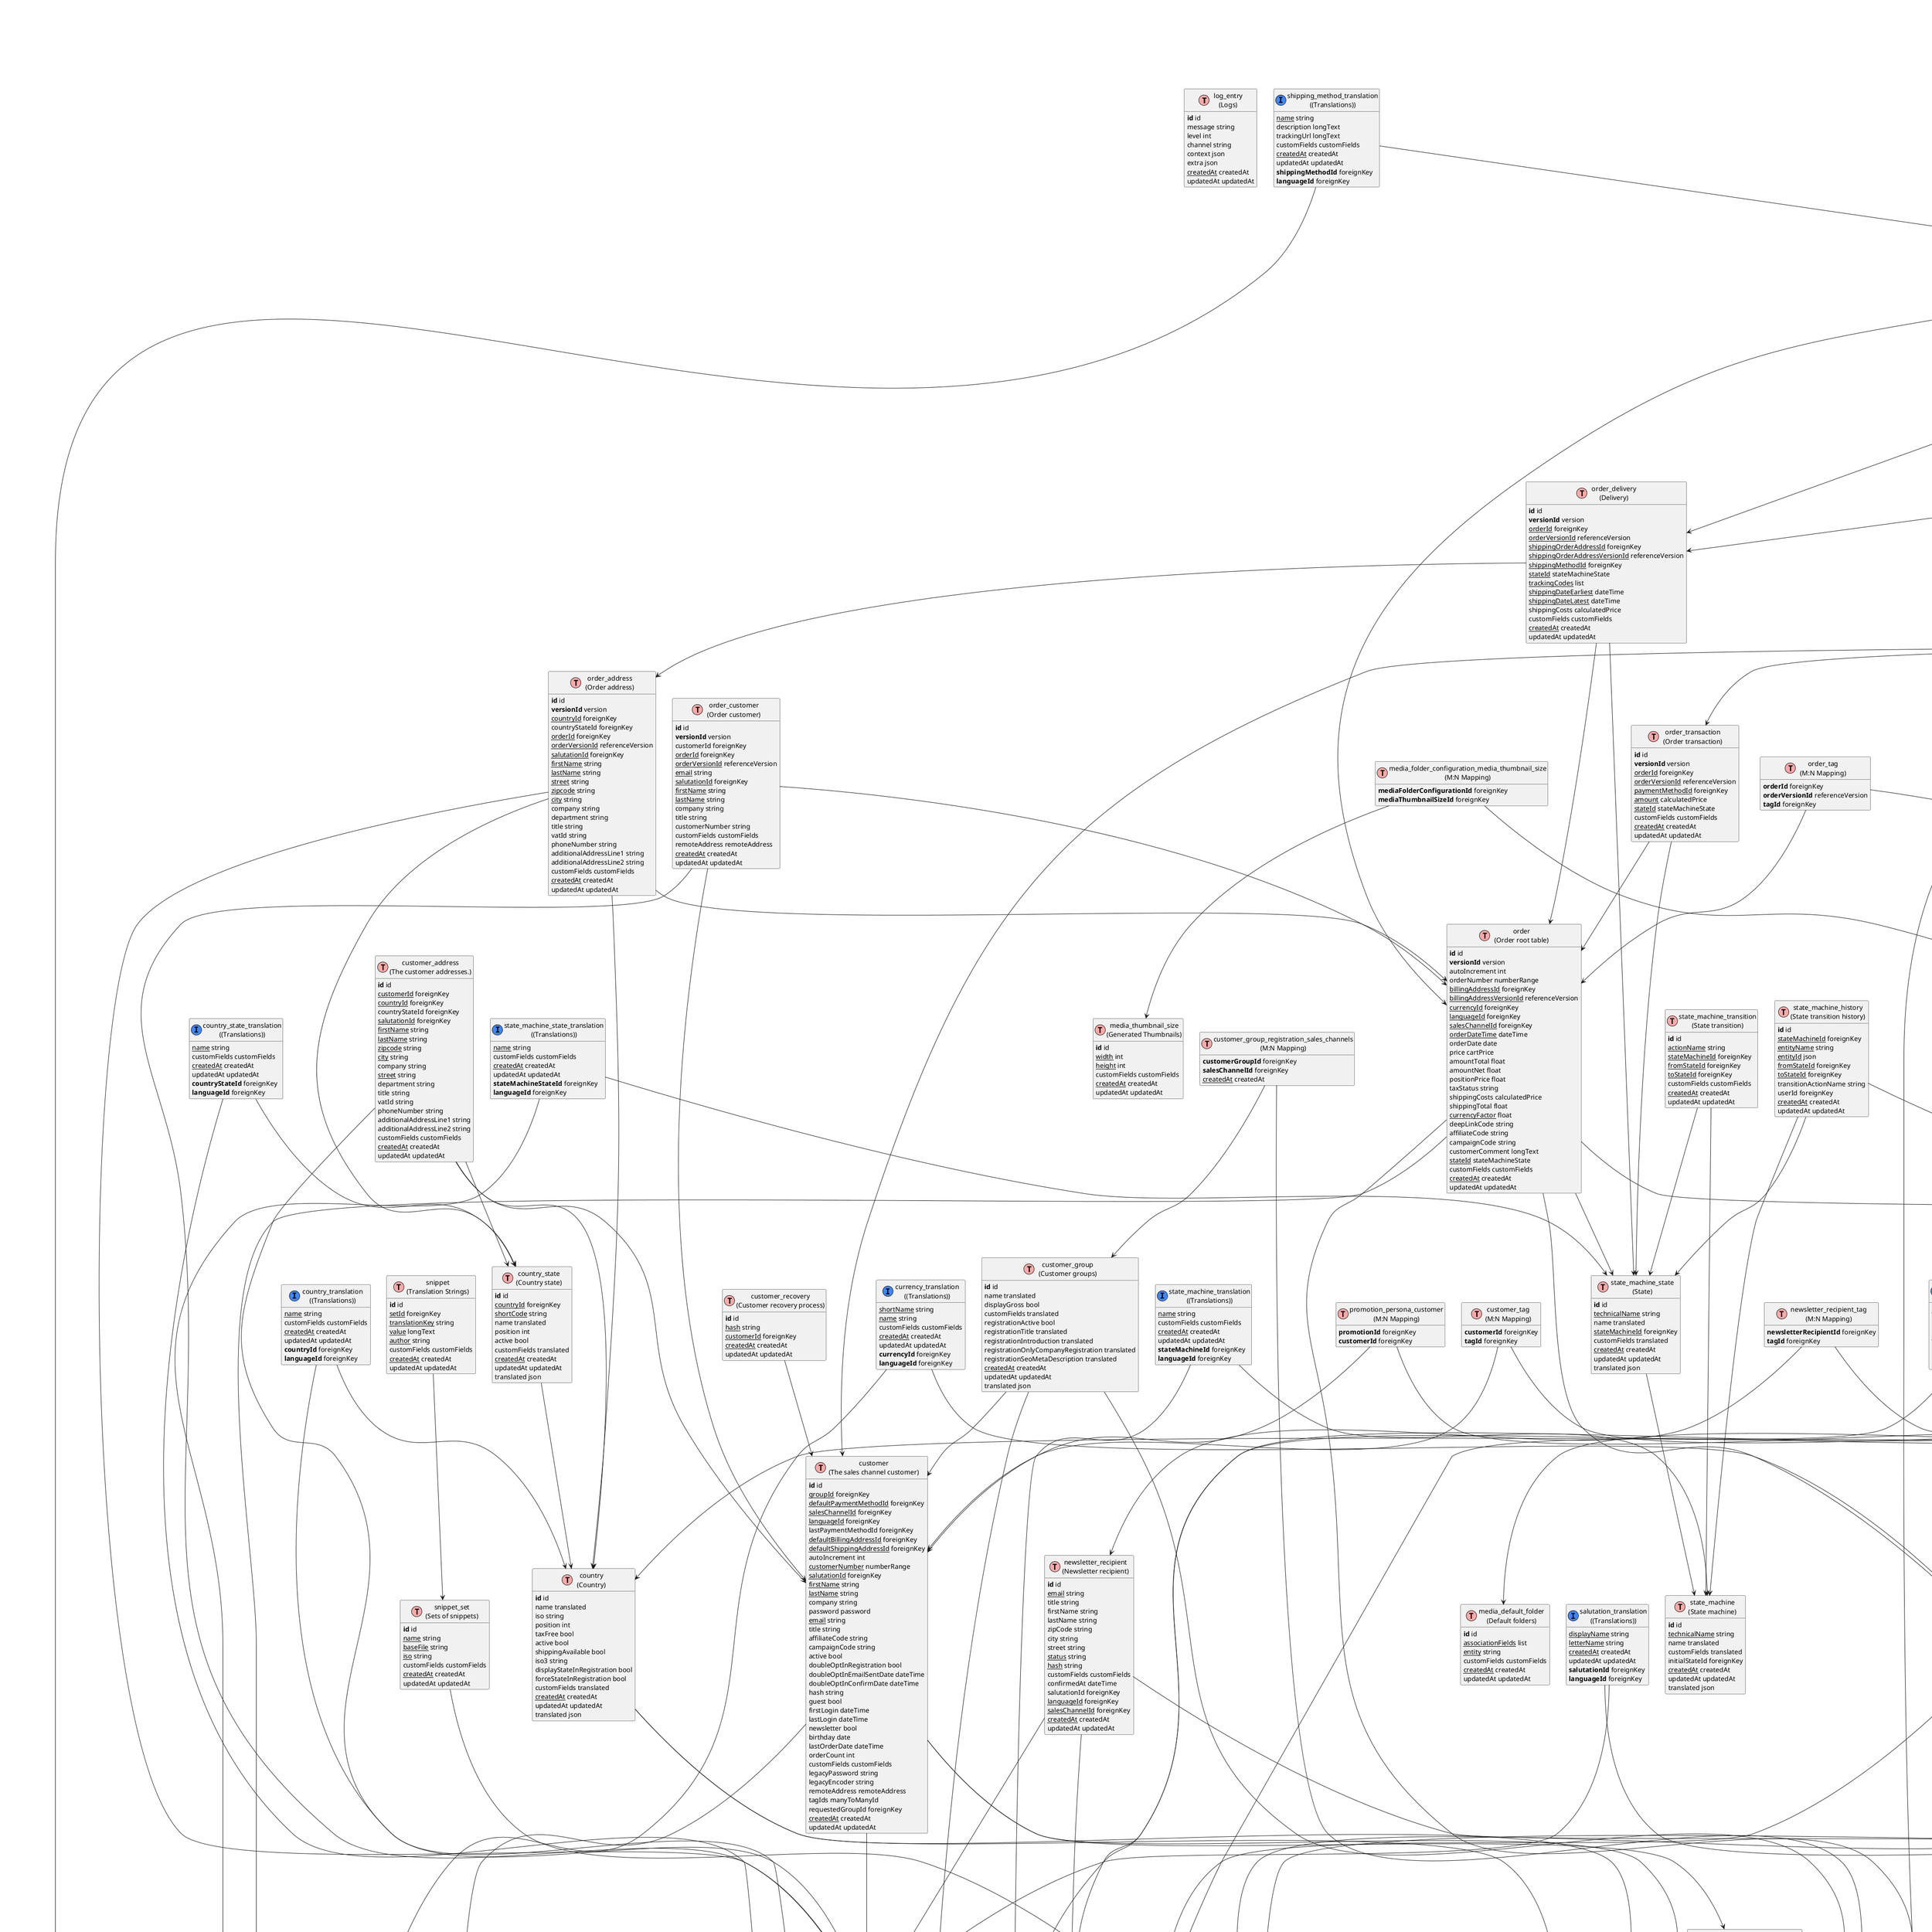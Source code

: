 @startuml
' uncomment the line below if you're using computer with a retina display
' skinparam dpi 300
!define Table(name,desc) class name as "desc" << (T,#FFAAAA) >>
!define ForeignTable(name,desc) class name as "desc" << (T,#ada6a6) >>
!define TranslationTable(name,desc) class name as "desc" << (I,#4286f4) >>
' we use bold for primary key
' green color for unique
' and underscore for not_null
!define primary_key(x) <b>x</b>
!define unique(x) <color:green>x</color>
!define not_null(x) <u>x</u>
' other tags available:
' <i></i>
' <back:COLOR></color>, where color is a color name or html color code
' (#FFAACC)
' see: http://plantuml.com/classes.html#More
hide methods
hide stereotypes
hide empty members
skinparam backgroundColor #FFFFFF

' entities

Table(ShopwareCoreFrameworkLogLogEntryDefinition, "log_entry\n(Logs)") {
   primary_key(id) id
   message string
   level int
   channel string
   context json
   extra json
   not_null(createdAt) createdAt
   updatedAt updatedAt
}
Table(ShopwareCoreFrameworkApiAclRoleAclRoleDefinition, "acl_role\n(Acl role)") {
   primary_key(id) id
   not_null(createdAt) createdAt
   updatedAt updatedAt
   not_null(name) string
   description longText
   not_null(privileges) list
}
Table(ShopwareCoreFrameworkApiAclRoleAclUserRoleDefinition, "acl_user_role\n(M:N Mapping)") {
   primary_key(userId) foreignKey
   primary_key(aclRoleId) foreignKey
   not_null(createdAt) createdAt
   updatedAt updatedAt
}
Table(ShopwareCoreSystemCustomFieldCustomFieldDefinition, "custom_field\n(CustomField configuration)") {
   primary_key(id) id
   not_null(name) string
   not_null(type) string
   config json
   active bool
   customFieldSetId foreignKey
   not_null(createdAt) createdAt
   updatedAt updatedAt
}
Table(ShopwareCoreSystemCustomFieldAggregateCustomFieldSetCustomFieldSetDefinition, "custom_field_set\n(CustomField set/group)") {
   primary_key(id) id
   not_null(name) string
   config json
   active bool
   global bool
   position int
   not_null(createdAt) createdAt
   updatedAt updatedAt
}
Table(ShopwareCoreSystemCustomFieldAggregateCustomFieldSetRelationCustomFieldSetRelationDefinition, "custom_field_set_relation\n(Set to entity relation)") {
   primary_key(id) id
   not_null(customFieldSetId) foreignKey
   not_null(entityName) string
   not_null(createdAt) createdAt
   updatedAt updatedAt
}
Table(ShopwareCoreFrameworkEventEventActionEventActionDefinition, "event_action\n(Configurable event handling)") {
   primary_key(id) id
   not_null(eventName) string
   not_null(actionName) string
   config json
   active bool
   not_null(createdAt) createdAt
   updatedAt updatedAt
}
Table(ShopwareCoreFrameworkEventEventActionAggregateEventActionRuleEventActionRuleDefinition, "event_action_rule\n(M:N Mapping)") {
   primary_key(eventActionId) foreignKey
   primary_key(ruleId) foreignKey
}
Table(ShopwareCoreFrameworkEventEventActionAggregateEventActionSalesChannelEventActionSalesChannelDefinition, "event_action_sales_channel\n(M:N Mapping)") {
   primary_key(eventActionId) foreignKey
   primary_key(salesChannelId) foreignKey
}
Table(ShopwareCoreFrameworkMessageQueueDeadMessageDeadMessageDefinition, "dead_message\n(Failing messages)") {
   primary_key(id) id
   not_null(originalMessageClass) longText
   not_null(serializedOriginalMessage) blob
   not_null(handlerClass) longText
   not_null(encrypted) bool
   not_null(errorCount) int
   not_null(nextExecutionTime) dateTime
   not_null(exception) longText
   not_null(exceptionMessage) longText
   not_null(exceptionFile) longText
   not_null(exceptionLine) int
   scheduledTaskId foreignKey
   not_null(createdAt) createdAt
   updatedAt updatedAt
}
Table(ShopwareCoreFrameworkMessageQueueMessageQueueStatsDefinition, "message_queue_stats\n(Stats)") {
   primary_key(id) id
   not_null(name) string
   not_null(size) int
   not_null(createdAt) createdAt
   updatedAt updatedAt
}
Table(ShopwareCoreFrameworkPluginPluginDefinition, "plugin\n(Plugin)") {
   primary_key(id) id
   not_null(baseClass) string
   not_null(name) string
   composerName string
   not_null(autoload) json
   active bool
   managedByComposer bool
   path string
   author string
   copyright string
   license string
   not_null(version) string
   upgradeVersion string
   installedAt dateTime
   upgradedAt dateTime
   iconRaw blob
   icon string
   label translated
   description translated
   manufacturerLink translated
   supportLink translated
   changelog translated
   customFields translated
   not_null(createdAt) createdAt
   updatedAt updatedAt
   translated json
}
TranslationTable(ShopwareCoreFrameworkPluginAggregatePluginTranslationPluginTranslationDefinition, "plugin_translation\n((Translations))") {
   not_null(label) string
   description longText
   manufacturerLink string
   supportLink string
   changelog json
   customFields customFields
   not_null(createdAt) createdAt
   updatedAt updatedAt
   primary_key(pluginId) foreignKey
   primary_key(languageId) foreignKey
}
Table(ShopwareCoreFrameworkMessageQueueScheduledTaskScheduledTaskDefinition, "scheduled_task\n(Cron job)") {
   primary_key(id) id
   not_null(name) string
   not_null(scheduledTaskClass) string
   not_null(runInterval) int
   not_null(status) string
   lastExecutionTime dateTime
   not_null(nextExecutionTime) dateTime
   not_null(createdAt) createdAt
   updatedAt updatedAt
}
Table(ShopwareCoreSystemLanguageLanguageDefinition, "language\n(Language)") {
   primary_key(id) id
   parentId parentFk
   not_null(localeId) foreignKey
   translationCodeId foreignKey
   not_null(name) string
   customFields customFields
   not_null(createdAt) createdAt
   updatedAt updatedAt
}
Table(ShopwareCoreContentSeoSeoUrlSeoUrlDefinition, "seo_url\n(Seo urls)") {
   primary_key(id) id
   salesChannelId foreignKey
   not_null(languageId) foreignKey
   not_null(foreignKey) id
   not_null(routeName) string
   not_null(pathInfo) string
   not_null(seoPathInfo) string
   isCanonical bool
   isModified bool
   isDeleted bool
   url string
   customFields customFields
   not_null(createdAt) createdAt
   updatedAt updatedAt
}
Table(ShopwareCoreContentSeoSeoUrlTemplateSeoUrlTemplateDefinition, "seo_url_template\n(Template)") {
   primary_key(id) id
   salesChannelId foreignKey
   not_null(entityName) string
   not_null(routeName) string
   template string
   isValid bool
   customFields customFields
   not_null(createdAt) createdAt
   updatedAt updatedAt
}
Table(ShopwareCoreContentSeoMainCategoryMainCategoryDefinition, "main_category\n(Seo main category)") {
   primary_key(id) id
   not_null(productId) foreignKey
   not_null(productVersionId) referenceVersion
   not_null(categoryId) foreignKey
   not_null(categoryVersionId) referenceVersion
   not_null(salesChannelId) foreignKey
   not_null(createdAt) createdAt
   updatedAt updatedAt
}
Table(ShopwareCoreSystemSalesChannelSalesChannelDefinition, "sales_channel\n(Sales Channel)") {
   primary_key(id) id
   not_null(typeId) foreignKey
   not_null(languageId) foreignKey
   not_null(customerGroupId) foreignKey
   not_null(currencyId) foreignKey
   not_null(paymentMethodId) foreignKey
   not_null(shippingMethodId) foreignKey
   not_null(countryId) foreignKey
   analyticsId foreignKey
   not_null(navigationCategoryId) foreignKey
   not_null(navigationCategoryVersionId) referenceVersion
   navigationCategoryDepth int
   footerCategoryId foreignKey
   footerCategoryVersionId referenceVersion
   serviceCategoryId foreignKey
   serviceCategoryVersionId referenceVersion
   mailHeaderFooterId foreignKey
   hreflangDefaultDomainId foreignKey
   name translated
   shortName string
   taxCalculationType string
   not_null(accessKey) string
   configuration json
   active bool
   hreflangActive bool
   maintenance bool
   maintenanceIpWhitelist list
   customFields translated
   paymentMethodIds manyToManyId
   not_null(createdAt) createdAt
   updatedAt updatedAt
   translated json
}
TranslationTable(ShopwareCoreSystemSalesChannelAggregateSalesChannelTranslationSalesChannelTranslationDefinition, "sales_channel_translation\n((Translations))") {
   not_null(name) string
   customFields customFields
   not_null(createdAt) createdAt
   updatedAt updatedAt
   primary_key(salesChannelId) foreignKey
   primary_key(languageId) foreignKey
}
Table(ShopwareCoreSystemSalesChannelAggregateSalesChannelCountrySalesChannelCountryDefinition, "sales_channel_country\n(M:N Mapping)") {
   primary_key(salesChannelId) foreignKey
   primary_key(countryId) foreignKey
}
Table(ShopwareCoreSystemSalesChannelAggregateSalesChannelCurrencySalesChannelCurrencyDefinition, "sales_channel_currency\n(M:N Mapping)") {
   primary_key(salesChannelId) foreignKey
   primary_key(currencyId) foreignKey
}
Table(ShopwareCoreSystemSalesChannelAggregateSalesChannelDomainSalesChannelDomainDefinition, "sales_channel_domain\n(Domain names of a sales)") {
   primary_key(id) id
   not_null(url) string
   not_null(salesChannelId) foreignKey
   not_null(languageId) foreignKey
   not_null(currencyId) foreignKey
   not_null(snippetSetId) foreignKey
   hreflangUseOnlyLocale bool
   customFields customFields
   not_null(createdAt) createdAt
   updatedAt updatedAt
}
Table(ShopwareCoreSystemSalesChannelAggregateSalesChannelLanguageSalesChannelLanguageDefinition, "sales_channel_language\n(M:N Mapping)") {
   primary_key(salesChannelId) foreignKey
   primary_key(languageId) foreignKey
}
Table(ShopwareCoreSystemSalesChannelAggregateSalesChannelPaymentMethodSalesChannelPaymentMethodDefinition, "sales_channel_payment_method\n(M:N Mapping)") {
   primary_key(salesChannelId) foreignKey
   primary_key(paymentMethodId) foreignKey
}
Table(ShopwareCoreSystemSalesChannelAggregateSalesChannelShippingMethodSalesChannelShippingMethodDefinition, "sales_channel_shipping_method\n(M:N Mapping)") {
   primary_key(salesChannelId) foreignKey
   primary_key(shippingMethodId) foreignKey
}
Table(ShopwareCoreSystemSalesChannelAggregateSalesChannelTypeSalesChannelTypeDefinition, "sales_channel_type\n(Type)") {
   primary_key(id) id
   coverUrl string
   iconName string
   screenshotUrls list
   name translated
   manufacturer translated
   description translated
   descriptionLong translated
   customFields translated
   not_null(createdAt) createdAt
   updatedAt updatedAt
   translated json
}
TranslationTable(ShopwareCoreSystemSalesChannelAggregateSalesChannelTypeTranslationSalesChannelTypeTranslationDefinition, "sales_channel_type_translation\n((Translations))") {
   not_null(name) string
   manufacturer string
   description string
   descriptionLong longText
   customFields customFields
   not_null(createdAt) createdAt
   updatedAt updatedAt
   primary_key(salesChannelTypeId) foreignKey
   primary_key(languageId) foreignKey
}
Table(ShopwareCoreSystemSalesChannelAggregateSalesChannelAnalyticsSalesChannelAnalyticsDefinition, "sales_channel_analytics\n(Sales channel analytics)") {
   primary_key(id) id
   trackingId string
   active bool
   trackOrders bool
   anonymizeIp bool
   not_null(createdAt) createdAt
   updatedAt updatedAt
}
Table(ShopwareCoreSystemCountryCountryDefinition, "country\n(Country)") {
   primary_key(id) id
   name translated
   iso string
   position int
   taxFree bool
   active bool
   shippingAvailable bool
   iso3 string
   displayStateInRegistration bool
   forceStateInRegistration bool
   customFields translated
   not_null(createdAt) createdAt
   updatedAt updatedAt
   translated json
}
Table(ShopwareCoreSystemCountryAggregateCountryStateCountryStateDefinition, "country_state\n(Country state)") {
   primary_key(id) id
   not_null(countryId) foreignKey
   not_null(shortCode) string
   name translated
   position int
   active bool
   customFields translated
   not_null(createdAt) createdAt
   updatedAt updatedAt
   translated json
}
TranslationTable(ShopwareCoreSystemCountryAggregateCountryStateTranslationCountryStateTranslationDefinition, "country_state_translation\n((Translations))") {
   not_null(name) string
   customFields customFields
   not_null(createdAt) createdAt
   updatedAt updatedAt
   primary_key(countryStateId) foreignKey
   primary_key(languageId) foreignKey
}
TranslationTable(ShopwareCoreSystemCountryAggregateCountryTranslationCountryTranslationDefinition, "country_translation\n((Translations))") {
   not_null(name) string
   customFields customFields
   not_null(createdAt) createdAt
   updatedAt updatedAt
   primary_key(countryId) foreignKey
   primary_key(languageId) foreignKey
}
Table(ShopwareCoreSystemCurrencyCurrencyDefinition, "currency\n(Currency)") {
   primary_key(id) id
   not_null(factor) float
   not_null(symbol) string
   not_null(isoCode) string
   shortName translated
   name translated
   not_null(decimalPrecision) int
   position int
   isSystemDefault bool
   customFields translated
   not_null(createdAt) createdAt
   updatedAt updatedAt
   translated json
}
TranslationTable(ShopwareCoreSystemCurrencyAggregateCurrencyTranslationCurrencyTranslationDefinition, "currency_translation\n((Translations))") {
   not_null(shortName) string
   not_null(name) string
   customFields customFields
   not_null(createdAt) createdAt
   updatedAt updatedAt
   primary_key(currencyId) foreignKey
   primary_key(languageId) foreignKey
}
Table(ShopwareCoreSystemLocaleLocaleDefinition, "locale\n(A locale)") {
   primary_key(id) id
   not_null(code) string
   name translated
   territory translated
   customFields translated
   not_null(createdAt) createdAt
   updatedAt updatedAt
   translated json
}
TranslationTable(ShopwareCoreSystemLocaleAggregateLocaleTranslationLocaleTranslationDefinition, "locale_translation\n((Translations))") {
   not_null(name) string
   not_null(territory) string
   customFields customFields
   not_null(createdAt) createdAt
   updatedAt updatedAt
   primary_key(localeId) foreignKey
   primary_key(languageId) foreignKey
}
Table(ShopwareCoreSystemSnippetAggregateSnippetSetSnippetSetDefinition, "snippet_set\n(Sets of snippets)") {
   primary_key(id) id
   not_null(name) string
   not_null(baseFile) string
   not_null(iso) string
   customFields customFields
   not_null(createdAt) createdAt
   updatedAt updatedAt
}
Table(ShopwareCoreSystemSnippetSnippetDefinition, "snippet\n(Translation Strings)") {
   primary_key(id) id
   not_null(setId) foreignKey
   not_null(translationKey) string
   not_null(value) longText
   not_null(author) string
   customFields customFields
   not_null(createdAt) createdAt
   updatedAt updatedAt
}
Table(ShopwareCoreSystemSalutationSalutationDefinition, "salutation\n(Salutation configuration)") {
   primary_key(id) id
   not_null(salutationKey) string
   displayName translated
   letterName translated
   not_null(createdAt) createdAt
   updatedAt updatedAt
   translated json
}
TranslationTable(ShopwareCoreSystemSalutationAggregateSalutationTranslationSalutationTranslationDefinition, "salutation_translation\n((Translations))") {
   not_null(displayName) string
   not_null(letterName) string
   not_null(createdAt) createdAt
   updatedAt updatedAt
   primary_key(salutationId) foreignKey
   primary_key(languageId) foreignKey
}
Table(ShopwareCoreSystemTaxTaxDefinition, "tax\n(Available tax settings)") {
   primary_key(id) id
   not_null(taxRate) float
   not_null(name) string
   customFields customFields
   not_null(createdAt) createdAt
   updatedAt updatedAt
}
Table(ShopwareCoreSystemTaxAggregateTaxRuleTaxRuleDefinition, "tax_rule\n(Tax rules)") {
   primary_key(id) id
   not_null(taxRuleTypeId) foreignKey
   not_null(countryId) foreignKey
   not_null(taxRate) float
   data json
   not_null(taxId) foreignKey
   not_null(createdAt) createdAt
   updatedAt updatedAt
}
Table(ShopwareCoreSystemTaxAggregateTaxRuleTypeTaxRuleTypeDefinition, "tax_rule_type\n(Tax rule types)") {
   primary_key(id) id
   not_null(technicalName) string
   not_null(position) int
   typeName translated
   not_null(createdAt) createdAt
   updatedAt updatedAt
   translated json
}
TranslationTable(ShopwareCoreSystemTaxAggregateTaxRuleTypeTranslationTaxRuleTypeTranslationDefinition, "tax_rule_type_translation\n((Translations))") {
   not_null(typeName) string
   not_null(createdAt) createdAt
   updatedAt updatedAt
   primary_key(taxRuleTypeId) foreignKey
   primary_key(languageId) foreignKey
}
Table(ShopwareCoreSystemUnitUnitDefinition, "unit\n(Measuring unit)") {
   primary_key(id) id
   shortCode translated
   name translated
   customFields translated
   not_null(createdAt) createdAt
   updatedAt updatedAt
   translated json
}
TranslationTable(ShopwareCoreSystemUnitAggregateUnitTranslationUnitTranslationDefinition, "unit_translation\n((Translations))") {
   not_null(shortCode) string
   not_null(name) string
   customFields customFields
   not_null(createdAt) createdAt
   updatedAt updatedAt
   primary_key(unitId) foreignKey
   primary_key(languageId) foreignKey
}
Table(ShopwareCoreSystemUserUserDefinition, "user\n(Administration/ Management Account user)") {
   primary_key(id) id
   not_null(localeId) foreignKey
   avatarId foreignKey
   not_null(username) string
   not_null(password) password
   not_null(firstName) string
   not_null(lastName) string
   title string
   not_null(email) string
   active bool
   admin bool
   customFields customFields
   storeToken string
   not_null(createdAt) createdAt
   updatedAt updatedAt
}
Table(ShopwareCoreSystemUserAggregateUserAccessKeyUserAccessKeyDefinition, "user_access_key\n(oAuth access key)") {
   primary_key(id) id
   not_null(userId) foreignKey
   not_null(accessKey) string
   not_null(secretAccessKey) password
   writeAccess bool
   lastUsageAt dateTime
   customFields customFields
   not_null(createdAt) createdAt
   updatedAt updatedAt
}
Table(ShopwareCoreSystemUserAggregateUserRecoveryUserRecoveryDefinition, "user_recovery\n(User / Account recovery process)") {
   primary_key(id) id
   not_null(hash) string
   not_null(userId) foreignKey
   not_null(createdAt) createdAt
   updatedAt updatedAt
}
Table(ShopwareCoreSystemIntegrationIntegrationDefinition, "integration\n(O-Auth integration)") {
   primary_key(id) id
   not_null(label) string
   not_null(accessKey) string
   not_null(secretAccessKey) password
   writeAccess bool
   lastUsageAt dateTime
   admin bool
   customFields customFields
   not_null(createdAt) createdAt
   updatedAt updatedAt
}
Table(ShopwareCoreSystemIntegrationAggregateIntegrationRoleIntegrationRoleDefinition, "integration_role\n(M:N Mapping)") {
   primary_key(integrationId) foreignKey
   primary_key(aclRoleId) foreignKey
}
Table(ShopwareCoreSystemStateMachineStateMachineDefinition, "state_machine\n(State machine)") {
   primary_key(id) id
   not_null(technicalName) string
   name translated
   customFields translated
   initialStateId foreignKey
   not_null(createdAt) createdAt
   updatedAt updatedAt
   translated json
}
TranslationTable(ShopwareCoreSystemStateMachineStateMachineTranslationDefinition, "state_machine_translation\n((Translations))") {
   not_null(name) string
   customFields customFields
   not_null(createdAt) createdAt
   updatedAt updatedAt
   primary_key(stateMachineId) foreignKey
   primary_key(languageId) foreignKey
}
Table(ShopwareCoreSystemStateMachineAggregationStateMachineStateStateMachineStateDefinition, "state_machine_state\n(State)") {
   primary_key(id) id
   not_null(technicalName) string
   name translated
   not_null(stateMachineId) foreignKey
   customFields translated
   not_null(createdAt) createdAt
   updatedAt updatedAt
   translated json
}
TranslationTable(ShopwareCoreSystemStateMachineAggregationStateMachineStateStateMachineStateTranslationDefinition, "state_machine_state_translation\n((Translations))") {
   not_null(name) string
   customFields customFields
   not_null(createdAt) createdAt
   updatedAt updatedAt
   primary_key(stateMachineStateId) foreignKey
   primary_key(languageId) foreignKey
}
Table(ShopwareCoreSystemStateMachineAggregationStateMachineTransitionStateMachineTransitionDefinition, "state_machine_transition\n(State transition)") {
   primary_key(id) id
   not_null(actionName) string
   not_null(stateMachineId) foreignKey
   not_null(fromStateId) foreignKey
   not_null(toStateId) foreignKey
   customFields customFields
   not_null(createdAt) createdAt
   updatedAt updatedAt
}
Table(ShopwareCoreSystemStateMachineAggregationStateMachineHistoryStateMachineHistoryDefinition, "state_machine_history\n(State transition history)") {
   primary_key(id) id
   not_null(stateMachineId) foreignKey
   not_null(entityName) string
   not_null(entityId) json
   not_null(fromStateId) foreignKey
   not_null(toStateId) foreignKey
   transitionActionName string
   userId foreignKey
   not_null(createdAt) createdAt
   updatedAt updatedAt
}
Table(ShopwareCoreSystemSystemConfigSystemConfigDefinition, "system_config\n(System configuration)") {
   primary_key(id) id
   not_null(configurationKey) string
   not_null(configurationValue) configurationValue
   salesChannelId foreignKey
   not_null(createdAt) createdAt
   updatedAt updatedAt
}
Table(ShopwareCoreSystemNumberRangeNumberRangeDefinition, "number_range\n(Number range)") {
   primary_key(id) id
   not_null(typeId) foreignKey
   not_null(global) bool
   name translated
   description translated
   not_null(pattern) string
   not_null(start) int
   customFields translated
   not_null(createdAt) createdAt
   updatedAt updatedAt
   translated json
}
Table(ShopwareCoreSystemNumberRangeAggregateNumberRangeSalesChannelNumberRangeSalesChannelDefinition, "number_range_sales_channel\n(M:N Mapping)") {
   primary_key(id) id
   not_null(numberRangeId) foreignKey
   not_null(salesChannelId) foreignKey
   numberRangeTypeId foreignKey
   not_null(createdAt) createdAt
   updatedAt updatedAt
}
Table(ShopwareCoreSystemNumberRangeAggregateNumberRangeStateNumberRangeStateDefinition, "number_range_state\n(Current number range max value)") {
   primary_key(id) id
   not_null(numberRangeId) foreignKey
   not_null(lastValue) int
   not_null(createdAt) createdAt
   updatedAt updatedAt
}
Table(ShopwareCoreSystemNumberRangeAggregateNumberRangeTypeNumberRangeTypeDefinition, "number_range_type\n(Type)") {
   primary_key(id) id
   technicalName string
   typeName translated
   not_null(global) bool
   customFields translated
   not_null(createdAt) createdAt
   updatedAt updatedAt
   translated json
}
TranslationTable(ShopwareCoreSystemNumberRangeAggregateNumberRangeTypeTranslationNumberRangeTypeTranslationDefinition, "number_range_type_translation\n((Translations))") {
   not_null(typeName) string
   customFields customFields
   not_null(createdAt) createdAt
   updatedAt updatedAt
   primary_key(numberRangeTypeId) foreignKey
   primary_key(languageId) foreignKey
}
TranslationTable(ShopwareCoreSystemNumberRangeAggregateNumberRangeTranslationNumberRangeTranslationDefinition, "number_range_translation\n((Translations))") {
   not_null(name) string
   description string
   customFields customFields
   not_null(createdAt) createdAt
   updatedAt updatedAt
   primary_key(numberRangeId) foreignKey
   primary_key(languageId) foreignKey
}
Table(ShopwareCoreSystemTagTagDefinition, "tag\n(Taxonomy)") {
   primary_key(id) id
   not_null(name) string
   not_null(createdAt) createdAt
   updatedAt updatedAt
}
Table(ShopwareCoreContentCategoryCategoryDefinition, "category\n(Category tree)") {
   primary_key(id) id
   primary_key(versionId) version
   parentId parentFk
   not_null(parentVersionId) referenceVersion
   afterCategoryId foreignKey
   not_null(afterCategoryVersionId) referenceVersion
   mediaId foreignKey
   not_null(displayNestedProducts) bool
   autoIncrement int
   breadcrumb translated
   level treeLevel
   path treePath
   childCount childCount
   not_null(type) string
   not_null(productAssignmentType) string
   visible bool
   active bool
   name translated
   customFields translated
   slotConfig translated
   externalLink translated
   description translated
   metaTitle translated
   metaDescription translated
   keywords translated
   cmsPageId foreignKey
   productStreamId foreignKey
   not_null(createdAt) createdAt
   updatedAt updatedAt
   translated json
}
TranslationTable(ShopwareCoreContentCategoryAggregateCategoryTranslationCategoryTranslationDefinition, "category_translation\n((Translations))") {
   not_null(name) string
   breadcrumb list
   slotConfig json
   externalLink string
   description longText
   metaTitle longText
   metaDescription longText
   keywords longText
   customFields customFields
   not_null(createdAt) createdAt
   updatedAt updatedAt
   primary_key(categoryId) foreignKey
   primary_key(languageId) foreignKey
   primary_key(categoryVersionId) referenceVersion
}
Table(ShopwareCoreContentCategoryAggregateCategoryTagCategoryTagDefinition, "category_tag\n(M:N Mapping)") {
   primary_key(categoryId) foreignKey
   primary_key(categoryVersionId) referenceVersion
   primary_key(tagId) foreignKey
}
Table(ShopwareCoreContentMediaMediaDefinition, "media\n(Media / Files)") {
   primary_key(id) id
   userId foreignKey
   mediaFolderId foreignKey
   mimeType string
   fileExtension string
   uploadedAt dateTime
   fileName longText
   fileSize int
   mediaTypeRaw blob
   metaData json
   mediaType json
   alt translated
   title translated
   url string
   hasFile bool
   private bool
   customFields translated
   thumbnailsRo blob
   not_null(createdAt) createdAt
   updatedAt updatedAt
   translated json
}
Table(ShopwareCoreContentMediaAggregateMediaDefaultFolderMediaDefaultFolderDefinition, "media_default_folder\n(Default folders)") {
   primary_key(id) id
   not_null(associationFields) list
   not_null(entity) string
   customFields customFields
   not_null(createdAt) createdAt
   updatedAt updatedAt
}
Table(ShopwareCoreContentMediaAggregateMediaThumbnailMediaThumbnailDefinition, "media_thumbnail\n(Generated Thumbnail)") {
   primary_key(id) id
   not_null(mediaId) foreignKey
   not_null(width) int
   not_null(height) int
   url string
   customFields customFields
   not_null(createdAt) createdAt
   updatedAt updatedAt
}
TranslationTable(ShopwareCoreContentMediaAggregateMediaTranslationMediaTranslationDefinition, "media_translation\n((Translations))") {
   title string
   alt longText
   customFields customFields
   not_null(createdAt) createdAt
   updatedAt updatedAt
   primary_key(mediaId) foreignKey
   primary_key(languageId) foreignKey
}
Table(ShopwareCoreContentMediaAggregateMediaFolderMediaFolderDefinition, "media_folder\n(Folder structure)") {
   primary_key(id) id
   useParentConfiguration bool
   not_null(configurationId) foreignKey
   defaultFolderId foreignKey
   parentId parentFk
   childCount childCount
   not_null(name) string
   customFields customFields
   not_null(createdAt) createdAt
   updatedAt updatedAt
}
Table(ShopwareCoreContentMediaAggregateMediaThumbnailSizeMediaThumbnailSizeDefinition, "media_thumbnail_size\n(Generated Thumbnails)") {
   primary_key(id) id
   not_null(width) int
   not_null(height) int
   customFields customFields
   not_null(createdAt) createdAt
   updatedAt updatedAt
}
Table(ShopwareCoreContentMediaAggregateMediaFolderConfigurationMediaFolderConfigurationDefinition, "media_folder_configuration\n(Configuration)") {
   primary_key(id) id
   createThumbnails bool
   keepAspectRatio bool
   thumbnailQuality int
   private bool
   noAssociation bool
   mediaThumbnailSizesRo blob
   customFields customFields
   not_null(createdAt) createdAt
   updatedAt updatedAt
}
Table(ShopwareCoreContentMediaAggregateMediaFolderConfigurationMediaThumbnailSizeMediaFolderConfigurationMediaThumbnailSizeDefinition, "media_folder_configuration_media_thumbnail_size\n(M:N Mapping)") {
   primary_key(mediaFolderConfigurationId) foreignKey
   primary_key(mediaThumbnailSizeId) foreignKey
}
Table(ShopwareCoreContentMediaAggregateMediaTagMediaTagDefinition, "media_tag\n(M:N Mapping)") {
   primary_key(mediaId) foreignKey
   primary_key(tagId) foreignKey
}
Table(ShopwareCoreContentProductProductDefinition, "product\n(Product)") {
   primary_key(id) id
   primary_key(versionId) version
   parentId parentFk
   not_null(parentVersionId) referenceVersion
   manufacturerId foreignKey
   not_null(productManufacturerVersionId) referenceVersion
   unitId foreignKey
   not_null(taxId) foreignKey
   coverId foreignKey
   productMediaVersionId referenceVersion
   deliveryTimeId foreignKey
   not_null(price) price
   not_null(productNumber) numberRange
   not_null(stock) int
   restockTime int
   autoIncrement int
   active bool
   availableStock int
   available bool
   isCloseout bool
   displayGroup string
   configuratorGroupConfig json
   mainVariantId foreignKey
   variantRestrictions json
   manufacturerNumber string
   ean string
   purchaseSteps int
   maxPurchase int
   minPurchase int
   purchaseUnit float
   referenceUnit float
   shippingFree bool
   purchasePrice float
   markAsTopseller bool
   weight float
   width float
   height float
   length float
   releaseDate dateTime
   ratingAverage float
   categoryTree list
   propertyIds manyToManyId
   optionIds manyToManyId
   tagIds manyToManyId
   listingPrices priceRulesJson
   childCount childCount
   blacklistIds blacklistRule
   whitelistIds whitelistRule
   customFieldSetSelectionActive bool
   sales int
   metaDescription translated
   name translated
   keywords translated
   description translated
   metaTitle translated
   packUnit translated
   packUnitPlural translated
   customFields translated
   variation list
   featureSetId foreignKey
   purchasePrices price
   customSearchKeywords translated
   not_null(createdAt) createdAt
   updatedAt updatedAt
   translated json
}
Table(ShopwareCoreContentProductAggregateProductCategoryProductCategoryDefinition, "product_category\n(M:N Mapping)") {
   primary_key(productId) foreignKey
   primary_key(productVersionId) referenceVersion
   primary_key(categoryId) foreignKey
   primary_key(categoryVersionId) referenceVersion
}
Table(ShopwareCoreContentProductAggregateProductCustomFieldSetProductCustomFieldSetDefinition, "product_custom_field_set\n(M:N Mapping)") {
   primary_key(productId) foreignKey
   primary_key(customFieldSetId) foreignKey
   primary_key(productVersionId) referenceVersion
}
Table(ShopwareCoreContentProductAggregateProductTagProductTagDefinition, "product_tag\n(M:N Mapping)") {
   primary_key(productId) foreignKey
   primary_key(productVersionId) referenceVersion
   primary_key(tagId) foreignKey
}
Table(ShopwareCoreContentProductAggregateProductConfiguratorSettingProductConfiguratorSettingDefinition, "product_configurator_setting\n(The root product configurator.)") {
   primary_key(id) id
   primary_key(versionId) version
   not_null(productId) foreignKey
   not_null(productVersionId) referenceVersion
   mediaId foreignKey
   not_null(optionId) foreignKey
   price json
   position int
   customFields customFields
   not_null(createdAt) createdAt
   updatedAt updatedAt
}
Table(ShopwareCoreContentProductAggregateProductPriceProductPriceDefinition, "product_price\n(Staggered pricing)") {
   primary_key(id) id
   primary_key(versionId) version
   not_null(productId) foreignKey
   not_null(productVersionId) referenceVersion
   not_null(ruleId) foreignKey
   not_null(price) price
   not_null(quantityStart) int
   quantityEnd int
   customFields customFields
   not_null(createdAt) createdAt
   updatedAt updatedAt
}
Table(ShopwareCoreContentProductAggregateProductPropertyProductPropertyDefinition, "product_property\n(M:N Mapping)") {
   primary_key(productId) foreignKey
   not_null(productVersionId) referenceVersion
   primary_key(optionId) foreignKey
}
Table(ShopwareCoreContentProductAggregateProductSearchKeywordProductSearchKeywordDefinition, "product_search_keyword\n(Search keywords)") {
   primary_key(id) id
   primary_key(versionId) version
   not_null(languageId) foreignKey
   not_null(productId) foreignKey
   not_null(productVersionId) referenceVersion
   not_null(keyword) string
   not_null(ranking) float
   not_null(createdAt) createdAt
   updatedAt updatedAt
}
Table(ShopwareCoreContentProductAggregateProductKeywordDictionaryProductKeywordDictionaryDefinition, "product_keyword_dictionary\n(Search dictionary)") {
   primary_key(id) id
   not_null(languageId) foreignKey
   not_null(keyword) string
   reversed string
}
Table(ShopwareCoreContentProductAggregateProductReviewProductReviewDefinition, "product_review\n(Product reviews)") {
   primary_key(id) id
   not_null(productId) foreignKey
   not_null(productVersionId) referenceVersion
   customerId foreignKey
   not_null(salesChannelId) foreignKey
   not_null(languageId) foreignKey
   externalUser string
   externalEmail string
   not_null(title) string
   not_null(content) longText
   points float
   status bool
   comment longText
   updatedAt updatedAt
   not_null(createdAt) createdAt
}
Table(ShopwareCoreContentProductAggregateProductManufacturerProductManufacturerDefinition, "product_manufacturer\n(Manufacturer)") {
   primary_key(id) id
   primary_key(versionId) version
   mediaId foreignKey
   link string
   name translated
   description translated
   customFields translated
   not_null(createdAt) createdAt
   updatedAt updatedAt
   translated json
}
TranslationTable(ShopwareCoreContentProductAggregateProductManufacturerTranslationProductManufacturerTranslationDefinition, "product_manufacturer_translation\n((Translations))") {
   not_null(name) string
   description longText
   customFields customFields
   not_null(createdAt) createdAt
   updatedAt updatedAt
   primary_key(productManufacturerId) foreignKey
   primary_key(languageId) foreignKey
   primary_key(productManufacturerVersionId) referenceVersion
}
Table(ShopwareCoreContentProductAggregateProductMediaProductMediaDefinition, "product_media\n(Product media/images)") {
   primary_key(id) id
   primary_key(versionId) version
   not_null(productId) foreignKey
   not_null(productVersionId) referenceVersion
   not_null(mediaId) foreignKey
   position int
   customFields customFields
   not_null(createdAt) createdAt
   updatedAt updatedAt
}
TranslationTable(ShopwareCoreContentProductAggregateProductTranslationProductTranslationDefinition, "product_translation\n((Translations))") {
   metaDescription string
   not_null(name) string
   keywords longText
   description longText
   metaTitle string
   packUnit string
   packUnitPlural string
   customSearchKeywords list
   customFields customFields
   not_null(createdAt) createdAt
   updatedAt updatedAt
   primary_key(productId) foreignKey
   primary_key(languageId) foreignKey
   primary_key(productVersionId) referenceVersion
}
Table(ShopwareCoreContentProductAggregateProductOptionProductOptionDefinition, "product_option\n(M:N Mapping)") {
   primary_key(productId) foreignKey
   not_null(productVersionId) referenceVersion
   primary_key(optionId) foreignKey
}
Table(ShopwareCoreContentProductAggregateProductCategoryTreeProductCategoryTreeDefinition, "product_category_tree\n(M:N Mapping)") {
   primary_key(productId) foreignKey
   primary_key(productVersionId) referenceVersion
   primary_key(categoryId) foreignKey
   primary_key(categoryVersionId) referenceVersion
}
Table(ShopwareCoreContentProductAggregateProductCrossSellingProductCrossSellingDefinition, "product_cross_selling\n(Cross selling products)") {
   primary_key(id) id
   not_null(name) translated
   not_null(position) int
   sortBy string
   sortDirection string
   not_null(type) string
   active bool
   limit int
   not_null(productId) foreignKey
   not_null(productVersionId) referenceVersion
   productStreamId foreignKey
   not_null(createdAt) createdAt
   updatedAt updatedAt
   translated json
}
TranslationTable(ShopwareCoreContentProductAggregateProductCrossSellingTranslationProductCrossSellingTranslationDefinition, "product_cross_selling_translation\n((Translations))") {
   not_null(name) string
   not_null(createdAt) createdAt
   updatedAt updatedAt
   primary_key(productCrossSellingId) foreignKey
   primary_key(languageId) foreignKey
}
Table(ShopwareCoreContentProductAggregateProductCrossSellingAssignedProductsProductCrossSellingAssignedProductsDefinition, "product_cross_selling_assigned_products\n(Assigned Cross selling products)") {
   primary_key(id) id
   not_null(crossSellingId) foreignKey
   not_null(productId) foreignKey
   primary_key(productVersionId) referenceVersion
   position int
   not_null(createdAt) createdAt
   updatedAt updatedAt
}
Table(ShopwareCoreContentProductAggregateProductFeatureSetProductFeatureSetDefinition, "product_feature_set\n(Product feature sets)") {
   primary_key(id) id
   name translated
   description translated
   features json
   not_null(createdAt) createdAt
   updatedAt updatedAt
   translated json
}
TranslationTable(ShopwareCoreContentProductAggregateProductFeatureSetTranslationProductFeatureSetTranslationDefinition, "product_feature_set_translation\n((Translations))") {
   name string
   description string
   not_null(createdAt) createdAt
   updatedAt updatedAt
   primary_key(productFeatureSetId) foreignKey
   primary_key(languageId) foreignKey
}
Table(ShopwareCoreContentProductSalesChannelSortingProductSortingDefinition, "product_sorting\n(Product sorting)") {
   primary_key(id) id
   locked writeLockIndicator
   not_null(key) string
   not_null(priority) int
   not_null(active) bool
   not_null(fields) json
   label translated
   not_null(createdAt) createdAt
   updatedAt updatedAt
   translated json
}
TranslationTable(ShopwareCoreContentProductSalesChannelSortingProductSortingTranslationDefinition, "product_sorting_translation\n((Translations))") {
   not_null(label) string
   not_null(createdAt) createdAt
   updatedAt updatedAt
   primary_key(productSortingId) foreignKey
   primary_key(languageId) foreignKey
}
Table(ShopwareCoreContentProductAggregateProductVisibilityProductVisibilityDefinition, "product_visibility\n(Visibility in sales channels)") {
   primary_key(id) id
   not_null(productId) foreignKey
   not_null(productVersionId) referenceVersion
   not_null(salesChannelId) foreignKey
   not_null(visibility) int
   not_null(createdAt) createdAt
   updatedAt updatedAt
}
Table(ShopwareCoreSystemDeliveryTimeDeliveryTimeDefinition, "delivery_time\n(Delivery time)") {
   primary_key(id) id
   not_null(name) translated
   not_null(min) int
   not_null(max) int
   not_null(unit) string
   customFields translated
   not_null(createdAt) createdAt
   updatedAt updatedAt
   translated json
}
Table(ShopwareCoreContentNewsletterAggregateNewsletterRecipientNewsletterRecipientDefinition, "newsletter_recipient\n(Newsletter recipient)") {
   primary_key(id) id
   not_null(email) string
   title string
   firstName string
   lastName string
   zipCode string
   city string
   street string
   not_null(status) string
   not_null(hash) string
   customFields customFields
   confirmedAt dateTime
   salutationId foreignKey
   not_null(languageId) foreignKey
   not_null(salesChannelId) foreignKey
   not_null(createdAt) createdAt
   updatedAt updatedAt
}
Table(ShopwareCoreContentNewsletterAggregateNewsletterRecipientTagNewsletterRecipientTagDefinition, "newsletter_recipient_tag\n(M:N Mapping)") {
   primary_key(newsletterRecipientId) foreignKey
   primary_key(tagId) foreignKey
}
Table(ShopwareCoreContentRuleRuleDefinition, "rule\n(Rule)") {
   primary_key(id) id
   not_null(name) string
   not_null(priority) int
   description longText
   payload blob
   invalid bool
   customFields customFields
   moduleTypes json
   not_null(createdAt) createdAt
   updatedAt updatedAt
}
Table(ShopwareCoreContentRuleAggregateRuleConditionRuleConditionDefinition, "rule_condition\n(Rule condition)") {
   primary_key(id) id
   type string
   not_null(ruleId) foreignKey
   parentId parentFk
   value json
   position int
   customFields customFields
   not_null(createdAt) createdAt
   updatedAt updatedAt
}
Table(ShopwareCoreContentProductStreamProductStreamDefinition, "product_stream\n(Product streams)") {
   primary_key(id) id
   apiFilter json
   invalid bool
   name translated
   description translated
   customFields translated
   not_null(createdAt) createdAt
   updatedAt updatedAt
   translated json
}
TranslationTable(ShopwareCoreContentProductStreamAggregateProductStreamTranslationProductStreamTranslationDefinition, "product_stream_translation\n((Translations))") {
   not_null(name) string
   description longText
   customFields customFields
   not_null(createdAt) createdAt
   updatedAt updatedAt
   primary_key(productStreamId) foreignKey
   primary_key(languageId) foreignKey
}
Table(ShopwareCoreContentProductStreamAggregateProductStreamFilterProductStreamFilterDefinition, "product_stream_filter\n(A Product stream filter term)") {
   primary_key(id) id
   not_null(productStreamId) foreignKey
   parentId parentFk
   not_null(type) string
   field string
   operator string
   value longText
   parameters json
   position int
   customFields customFields
   not_null(createdAt) createdAt
   updatedAt updatedAt
}
Table(ShopwareCoreContentProductExportProductExportDefinition, "product_export\n(Product exports)") {
   primary_key(id) id
   not_null(productStreamId) foreignKey
   not_null(storefrontSalesChannelId) foreignKey
   not_null(salesChannelId) foreignKey
   not_null(salesChannelDomainId) foreignKey
   not_null(currencyId) foreignKey
   not_null(fileName) string
   not_null(accessKey) string
   not_null(encoding) string
   not_null(fileFormat) string
   includeVariants bool
   not_null(generateByCronjob) bool
   generatedAt dateTime
   not_null(interval) int
   headerTemplate longText
   bodyTemplate longText
   footerTemplate longText
   pausedSchedule bool
   not_null(createdAt) createdAt
   updatedAt updatedAt
}
Table(ShopwareCoreContentPropertyPropertyGroupDefinition, "property_group\n(Property Group)") {
   primary_key(id) id
   name translated
   description translated
   not_null(displayType) string
   not_null(sortingType) string
   filterable bool
   position translated
   customFields translated
   not_null(createdAt) createdAt
   updatedAt updatedAt
   translated json
}
Table(ShopwareCoreContentPropertyAggregatePropertyGroupOptionPropertyGroupOptionDefinition, "property_group_option\n(Property option)") {
   primary_key(id) id
   not_null(groupId) foreignKey
   name translated
   position translated
   colorHexCode string
   mediaId foreignKey
   customFields translated
   not_null(createdAt) createdAt
   updatedAt updatedAt
   translated json
}
TranslationTable(ShopwareCoreContentPropertyAggregatePropertyGroupOptionTranslationPropertyGroupOptionTranslationDefinition, "property_group_option_translation\n((Translations))") {
   not_null(name) string
   position int
   customFields customFields
   not_null(createdAt) createdAt
   updatedAt updatedAt
   primary_key(propertyGroupOptionId) foreignKey
   primary_key(languageId) foreignKey
}
TranslationTable(ShopwareCoreContentPropertyAggregatePropertyGroupTranslationPropertyGroupTranslationDefinition, "property_group_translation\n((Translations))") {
   not_null(name) string
   description longText
   position int
   customFields customFields
   not_null(createdAt) createdAt
   updatedAt updatedAt
   primary_key(propertyGroupId) foreignKey
   primary_key(languageId) foreignKey
}
Table(ShopwareCoreContentCmsCmsPageDefinition, "cms_page\n(Content Page)") {
   primary_key(id) id
   name translated
   not_null(type) string
   entity string
   config json
   previewMediaId foreignKey
   customFields translated
   locked writeLockIndicator
   not_null(createdAt) createdAt
   updatedAt updatedAt
   translated json
}
TranslationTable(ShopwareCoreContentCmsAggregateCmsPageTranslationCmsPageTranslationDefinition, "cms_page_translation\n((Translations))") {
   not_null(name) string
   customFields customFields
   not_null(createdAt) createdAt
   updatedAt updatedAt
   primary_key(cmsPageId) foreignKey
   primary_key(languageId) foreignKey
}
Table(ShopwareCoreContentCmsAggregateCmsSectionCmsSectionDefinition, "cms_section\n(Content Section)") {
   primary_key(id) id
   not_null(position) int
   not_null(type) string
   locked writeLockIndicator
   name string
   sizingMode string
   mobileBehavior string
   backgroundColor string
   backgroundMediaId foreignKey
   backgroundMediaMode string
   cssClass string
   not_null(pageId) foreignKey
   customFields customFields
   not_null(createdAt) createdAt
   updatedAt updatedAt
}
Table(ShopwareCoreContentCmsAggregateCmsBlockCmsBlockDefinition, "cms_block\n(Content Block)") {
   primary_key(id) id
   not_null(position) int
   not_null(type) string
   locked writeLockIndicator
   name string
   sectionPosition string
   marginTop string
   marginBottom string
   marginLeft string
   marginRight string
   backgroundColor string
   backgroundMediaId foreignKey
   backgroundMediaMode string
   cssClass string
   not_null(sectionId) foreignKey
   customFields customFields
   not_null(createdAt) createdAt
   updatedAt updatedAt
}
Table(ShopwareCoreContentCmsAggregateCmsSlotCmsSlotDefinition, "cms_slot\n(Content Slot)") {
   primary_key(id) id
   primary_key(versionId) version
   not_null(type) string
   not_null(slot) string
   locked writeLockIndicator
   config translated
   customFields translated
   data json
   not_null(blockId) foreignKey
   not_null(createdAt) createdAt
   updatedAt updatedAt
   translated json
}
TranslationTable(ShopwareCoreContentCmsAggregateCmsSlotTranslationCmsSlotTranslationDefinition, "cms_slot_translation\n((Translations))") {
   not_null(config) configurationValue
   customFields customFields
   not_null(createdAt) createdAt
   updatedAt updatedAt
   primary_key(cmsSlotId) foreignKey
   primary_key(languageId) foreignKey
   primary_key(cmsSlotVersionId) referenceVersion
}
Table(ShopwareCoreContentMailTemplateMailTemplateDefinition, "mail_template\n(Mail Template)") {
   primary_key(id) id
   not_null(mailTemplateTypeId) foreignKey
   systemDefault bool
   senderName translated
   description translated
   subject translated
   contentHtml translated
   contentPlain translated
   customFields translated
   not_null(createdAt) createdAt
   updatedAt updatedAt
   translated json
}
TranslationTable(ShopwareCoreContentMailTemplateAggregateMailTemplateTranslationMailTemplateTranslationDefinition, "mail_template_translation\n((Translations))") {
   senderName string
   description longText
   not_null(subject) string
   not_null(contentHtml) longText
   not_null(contentPlain) longText
   customFields customFields
   not_null(createdAt) createdAt
   updatedAt updatedAt
   primary_key(mailTemplateId) foreignKey
   primary_key(languageId) foreignKey
}
Table(ShopwareCoreContentMailTemplateAggregateMailTemplateTypeMailTemplateTypeDefinition, "mail_template_type\n(Type)") {
   primary_key(id) id
   name translated
   not_null(technicalName) string
   availableEntities json
   not_null(createdAt) createdAt
   updatedAt updatedAt
   customFields translated
   translated json
}
TranslationTable(ShopwareCoreContentMailTemplateAggregateMailTemplateTypeTranslationMailTemplateTypeTranslationDefinition, "mail_template_type_translation\n((Translations))") {
   not_null(name) string
   customFields customFields
   not_null(createdAt) createdAt
   updatedAt updatedAt
   primary_key(mailTemplateTypeId) foreignKey
   primary_key(languageId) foreignKey
}
Table(ShopwareCoreContentMailTemplateAggregateMailTemplateSalesChannelMailTemplateSalesChannelDefinition, "mail_template_sales_channel\n(M:N Mapping)") {
   primary_key(id) id
   not_null(mailTemplateId) foreignKey
   not_null(salesChannelId) foreignKey
   mailTemplateTypeId foreignKey
   not_null(createdAt) createdAt
   updatedAt updatedAt
}
Table(ShopwareCoreContentMailTemplateAggregateMailTemplateMediaMailTemplateMediaDefinition, "mail_template_media\n(M:N Mapping)") {
   primary_key(id) id
   not_null(mailTemplateId) foreignKey
   not_null(languageId) foreignKey
   not_null(mediaId) foreignKey
   position int
}
Table(ShopwareCoreContentMailTemplateAggregateMailHeaderFooterMailHeaderFooterDefinition, "mail_header_footer\n(Header/Footer content)") {
   primary_key(id) id
   systemDefault bool
   name translated
   description translated
   headerHtml translated
   headerPlain translated
   footerHtml translated
   footerPlain translated
   not_null(createdAt) createdAt
   updatedAt updatedAt
   translated json
}
TranslationTable(ShopwareCoreContentMailTemplateAggregateMailHeaderFooterTranslationMailHeaderFooterTranslationDefinition, "mail_header_footer_translation\n((Translations))") {
   not_null(name) string
   description string
   headerHtml longText
   headerPlain longText
   footerHtml longText
   footerPlain longText
   not_null(createdAt) createdAt
   updatedAt updatedAt
   primary_key(mailHeaderFooterId) foreignKey
   primary_key(languageId) foreignKey
}
TranslationTable(ShopwareCoreSystemDeliveryTimeAggregateDeliveryTimeTranslationDeliveryTimeTranslationDefinition, "delivery_time_translation\n((Translations))") {
   not_null(name) string
   customFields customFields
   not_null(createdAt) createdAt
   updatedAt updatedAt
   primary_key(deliveryTimeId) foreignKey
   primary_key(languageId) foreignKey
}
Table(ShopwareCoreContentImportExportImportExportProfileDefinition, "import_export_profile\n(File profile definition)") {
   primary_key(id) id
   name string
   not_null(label) translated
   systemDefault bool
   not_null(sourceEntity) string
   not_null(fileType) string
   not_null(delimiter) string
   not_null(enclosure) string
   mapping json
   config json
   not_null(createdAt) createdAt
   updatedAt updatedAt
   translated json
}
Table(ShopwareCoreContentImportExportAggregateImportExportLogImportExportLogDefinition, "import_export_log\n(Change log)") {
   primary_key(id) id
   not_null(activity) string
   not_null(state) string
   not_null(records) int
   userId foreignKey
   profileId foreignKey
   fileId foreignKey
   invalidRecordsLogId foreignKey
   username string
   profileName string
   not_null(config) json
   not_null(createdAt) createdAt
   updatedAt updatedAt
}
Table(ShopwareCoreContentImportExportAggregateImportExportFileImportExportFileDefinition, "import_export_file\n(Import/Export file)") {
   primary_key(id) id
   not_null(originalName) string
   not_null(path) string
   not_null(expireDate) dateTime
   size int
   not_null(createdAt) createdAt
   not_null(accessToken) string
   updatedAt updatedAt
}
TranslationTable(ShopwareCoreContentImportExportImportExportProfileTranslationDefinition, "import_export_profile_translation\n((Translations))") {
   label string
   not_null(createdAt) createdAt
   updatedAt updatedAt
   primary_key(importExportProfileId) foreignKey
   primary_key(languageId) foreignKey
}
Table(ShopwareCoreCheckoutCustomerCustomerDefinition, "customer\n(The sales channel customer)") {
   primary_key(id) id
   not_null(groupId) foreignKey
   not_null(defaultPaymentMethodId) foreignKey
   not_null(salesChannelId) foreignKey
   not_null(languageId) foreignKey
   lastPaymentMethodId foreignKey
   not_null(defaultBillingAddressId) foreignKey
   not_null(defaultShippingAddressId) foreignKey
   autoIncrement int
   not_null(customerNumber) numberRange
   not_null(salutationId) foreignKey
   not_null(firstName) string
   not_null(lastName) string
   company string
   password password
   not_null(email) string
   title string
   affiliateCode string
   campaignCode string
   active bool
   doubleOptInRegistration bool
   doubleOptInEmailSentDate dateTime
   doubleOptInConfirmDate dateTime
   hash string
   guest bool
   firstLogin dateTime
   lastLogin dateTime
   newsletter bool
   birthday date
   lastOrderDate dateTime
   orderCount int
   customFields customFields
   legacyPassword string
   legacyEncoder string
   remoteAddress remoteAddress
   tagIds manyToManyId
   requestedGroupId foreignKey
   not_null(createdAt) createdAt
   updatedAt updatedAt
}
TranslationTable(ShopwareCoreCheckoutCustomerAggregateCustomerGroupTranslationCustomerGroupTranslationDefinition, "customer_group_translation\n((Translations))") {
   not_null(name) string
   registrationTitle string
   registrationIntroduction longText
   registrationOnlyCompanyRegistration bool
   registrationSeoMetaDescription longText
   customFields customFields
   not_null(createdAt) createdAt
   updatedAt updatedAt
   primary_key(customerGroupId) foreignKey
   primary_key(languageId) foreignKey
}
Table(ShopwareCoreCheckoutCustomerAggregateCustomerAddressCustomerAddressDefinition, "customer_address\n(The customer addresses.)") {
   primary_key(id) id
   not_null(customerId) foreignKey
   not_null(countryId) foreignKey
   countryStateId foreignKey
   not_null(salutationId) foreignKey
   not_null(firstName) string
   not_null(lastName) string
   not_null(zipcode) string
   not_null(city) string
   company string
   not_null(street) string
   department string
   title string
   vatId string
   phoneNumber string
   additionalAddressLine1 string
   additionalAddressLine2 string
   customFields customFields
   not_null(createdAt) createdAt
   updatedAt updatedAt
}
Table(ShopwareCoreCheckoutCustomerAggregateCustomerRecoveryCustomerRecoveryDefinition, "customer_recovery\n(Customer recovery process)") {
   primary_key(id) id
   not_null(hash) string
   not_null(customerId) foreignKey
   not_null(createdAt) createdAt
   updatedAt updatedAt
}
Table(ShopwareCoreCheckoutCustomerAggregateCustomerGroupCustomerGroupDefinition, "customer_group\n(Customer groups)") {
   primary_key(id) id
   name translated
   displayGross bool
   customFields translated
   registrationActive bool
   registrationTitle translated
   registrationIntroduction translated
   registrationOnlyCompanyRegistration translated
   registrationSeoMetaDescription translated
   not_null(createdAt) createdAt
   updatedAt updatedAt
   translated json
}
Table(ShopwareCoreCheckoutCustomerAggregateCustomerGroupRegistrationSalesChannelCustomerGroupRegistrationSalesChannelDefinition, "customer_group_registration_sales_channels\n(M:N Mapping)") {
   primary_key(customerGroupId) foreignKey
   primary_key(salesChannelId) foreignKey
   not_null(createdAt) createdAt
}
Table(ShopwareCoreCheckoutCustomerAggregateCustomerTagCustomerTagDefinition, "customer_tag\n(M:N Mapping)") {
   primary_key(customerId) foreignKey
   primary_key(tagId) foreignKey
}
Table(ShopwareCoreCheckoutDocumentDocumentDefinition, "document\n(Document)") {
   primary_key(id) id
   not_null(documentTypeId) foreignKey
   not_null(fileType) string
   referencedDocumentId foreignKey
   not_null(orderId) foreignKey
   documentMediaFileId foreignKey
   not_null(orderVersionId) referenceVersion
   not_null(config) json
   sent bool
   static bool
   not_null(deepLinkCode) string
   customFields customFields
   not_null(createdAt) createdAt
   updatedAt updatedAt
}
Table(ShopwareCoreCheckoutDocumentAggregateDocumentTypeDocumentTypeDefinition, "document_type\n(Type)") {
   primary_key(id) id
   name translated
   not_null(technicalName) string
   not_null(createdAt) createdAt
   updatedAt updatedAt
   customFields translated
   translated json
}
TranslationTable(ShopwareCoreCheckoutDocumentAggregateDocumentTypeTranslationDocumentTypeTranslationDefinition, "document_type_translation\n((Translations))") {
   not_null(name) string
   customFields customFields
   not_null(createdAt) createdAt
   updatedAt updatedAt
   primary_key(documentTypeId) foreignKey
   primary_key(languageId) foreignKey
}
Table(ShopwareCoreCheckoutDocumentAggregateDocumentBaseConfigDocumentBaseConfigDefinition, "document_base_config\n(Configuration)") {
   primary_key(id) id
   not_null(documentTypeId) foreignKey
   logoId foreignKey
   not_null(name) string
   filenamePrefix string
   filenameSuffix string
   not_null(global) bool
   documentNumber numberRange
   config json
   not_null(createdAt) createdAt
   updatedAt updatedAt
}
Table(ShopwareCoreCheckoutDocumentAggregateDocumentBaseConfigSalesChannelDocumentBaseConfigSalesChannelDefinition, "document_base_config_sales_channel\n(SalesChannel Configuration)") {
   primary_key(id) id
   not_null(documentBaseConfigId) foreignKey
   salesChannelId foreignKey
   documentTypeId foreignKey
   not_null(createdAt) createdAt
   updatedAt updatedAt
}
Table(ShopwareCoreCheckoutOrderOrderDefinition, "order\n(Order root table)") {
   primary_key(id) id
   primary_key(versionId) version
   autoIncrement int
   orderNumber numberRange
   not_null(billingAddressId) foreignKey
   not_null(billingAddressVersionId) referenceVersion
   not_null(currencyId) foreignKey
   not_null(languageId) foreignKey
   not_null(salesChannelId) foreignKey
   not_null(orderDateTime) dateTime
   orderDate date
   price cartPrice
   amountTotal float
   amountNet float
   positionPrice float
   taxStatus string
   shippingCosts calculatedPrice
   shippingTotal float
   not_null(currencyFactor) float
   deepLinkCode string
   affiliateCode string
   campaignCode string
   customerComment longText
   not_null(stateId) stateMachineState
   customFields customFields
   not_null(createdAt) createdAt
   updatedAt updatedAt
}
Table(ShopwareCoreCheckoutOrderAggregateOrderAddressOrderAddressDefinition, "order_address\n(Order address)") {
   primary_key(id) id
   primary_key(versionId) version
   not_null(countryId) foreignKey
   countryStateId foreignKey
   not_null(orderId) foreignKey
   not_null(orderVersionId) referenceVersion
   not_null(salutationId) foreignKey
   not_null(firstName) string
   not_null(lastName) string
   not_null(street) string
   not_null(zipcode) string
   not_null(city) string
   company string
   department string
   title string
   vatId string
   phoneNumber string
   additionalAddressLine1 string
   additionalAddressLine2 string
   customFields customFields
   not_null(createdAt) createdAt
   updatedAt updatedAt
}
Table(ShopwareCoreCheckoutOrderAggregateOrderCustomerOrderCustomerDefinition, "order_customer\n(Order customer)") {
   primary_key(id) id
   primary_key(versionId) version
   customerId foreignKey
   not_null(orderId) foreignKey
   not_null(orderVersionId) referenceVersion
   not_null(email) string
   not_null(salutationId) foreignKey
   not_null(firstName) string
   not_null(lastName) string
   company string
   title string
   customerNumber string
   customFields customFields
   remoteAddress remoteAddress
   not_null(createdAt) createdAt
   updatedAt updatedAt
}
Table(ShopwareCoreCheckoutOrderAggregateOrderDeliveryOrderDeliveryDefinition, "order_delivery\n(Delivery)") {
   primary_key(id) id
   primary_key(versionId) version
   not_null(orderId) foreignKey
   not_null(orderVersionId) referenceVersion
   not_null(shippingOrderAddressId) foreignKey
   not_null(shippingOrderAddressVersionId) referenceVersion
   not_null(shippingMethodId) foreignKey
   not_null(stateId) stateMachineState
   not_null(trackingCodes) list
   not_null(shippingDateEarliest) dateTime
   not_null(shippingDateLatest) dateTime
   shippingCosts calculatedPrice
   customFields customFields
   not_null(createdAt) createdAt
   updatedAt updatedAt
}
Table(ShopwareCoreCheckoutOrderAggregateOrderDeliveryPositionOrderDeliveryPositionDefinition, "order_delivery_position\n(Delivery position)") {
   primary_key(id) id
   primary_key(versionId) version
   not_null(orderDeliveryId) foreignKey
   not_null(orderDeliveryVersionId) referenceVersion
   not_null(orderLineItemId) foreignKey
   not_null(orderLineItemVersionId) referenceVersion
   price calculatedPrice
   unitPrice float
   totalPrice float
   quantity int
   customFields customFields
   not_null(createdAt) createdAt
   updatedAt updatedAt
}
Table(ShopwareCoreCheckoutOrderAggregateOrderLineItemOrderLineItemDefinition, "order_line_item\n(Order line item)") {
   primary_key(id) id
   primary_key(versionId) version
   not_null(orderId) foreignKey
   not_null(orderVersionId) referenceVersion
   productId foreignKey
   not_null(productVersionId) referenceVersion
   parentId parentFk
   not_null(parentVersionId) referenceVersion
   coverId foreignKey
   not_null(identifier) string
   referencedId string
   not_null(quantity) int
   not_null(label) string
   payload json
   good bool
   removable bool
   stackable bool
   not_null(position) int
   not_null(price) calculatedPrice
   priceDefinition priceDefinition
   unitPrice float
   totalPrice float
   description string
   type string
   customFields customFields
   not_null(createdAt) createdAt
   updatedAt updatedAt
}
Table(ShopwareCoreCheckoutOrderAggregateOrderTagOrderTagDefinition, "order_tag\n(M:N Mapping)") {
   primary_key(orderId) foreignKey
   primary_key(orderVersionId) referenceVersion
   primary_key(tagId) foreignKey
}
Table(ShopwareCoreCheckoutOrderAggregateOrderTransactionOrderTransactionDefinition, "order_transaction\n(Order transaction)") {
   primary_key(id) id
   primary_key(versionId) version
   not_null(orderId) foreignKey
   not_null(orderVersionId) referenceVersion
   not_null(paymentMethodId) foreignKey
   not_null(amount) calculatedPrice
   not_null(stateId) stateMachineState
   customFields customFields
   not_null(createdAt) createdAt
   updatedAt updatedAt
}
Table(ShopwareCoreCheckoutPaymentPaymentMethodDefinition, "payment_method\n(Payment method)") {
   primary_key(id) id
   pluginId foreignKey
   handlerIdentifier string
   name translated
   description translated
   position int
   active bool
   afterOrderEnabled bool
   customFields translated
   availabilityRuleId foreignKey
   mediaId foreignKey
   formattedHandlerIdentifier string
   not_null(createdAt) createdAt
   updatedAt updatedAt
   translated json
}
TranslationTable(ShopwareCoreCheckoutPaymentAggregatePaymentMethodTranslationPaymentMethodTranslationDefinition, "payment_method_translation\n((Translations))") {
   not_null(name) string
   description longText
   customFields customFields
   not_null(createdAt) createdAt
   updatedAt updatedAt
   primary_key(paymentMethodId) foreignKey
   primary_key(languageId) foreignKey
}
Table(ShopwareCoreCheckoutPromotionPromotionDefinition, "promotion\n(Discounts with settings)") {
   primary_key(id) id
   name translated
   not_null(active) bool
   validFrom dateTime
   validUntil dateTime
   not_null(maxRedemptionsGlobal) int
   not_null(maxRedemptionsPerCustomer) int
   not_null(exclusive) bool
   code string
   not_null(useCodes) bool
   not_null(useIndividualCodes) bool
   individualCodePattern string
   not_null(useSetGroups) bool
   customerRestriction bool
   orderCount int
   ordersPerCustomerCount json
   exclusionIds list
   not_null(createdAt) createdAt
   updatedAt updatedAt
   translated json
}
Table(ShopwareCoreCheckoutPromotionAggregatePromotionSalesChannelPromotionSalesChannelDefinition, "promotion_sales_channel\n(Promotion configuration)") {
   primary_key(id) id
   not_null(promotionId) foreignKey
   not_null(salesChannelId) foreignKey
   not_null(priority) int
   not_null(createdAt) createdAt
   updatedAt updatedAt
}
Table(ShopwareCoreCheckoutPromotionAggregatePromotionIndividualCodePromotionIndividualCodeDefinition, "promotion_individual_code\n(Individual promotion codes)") {
   primary_key(id) id
   not_null(promotionId) foreignKey
   not_null(code) string
   payload json
   not_null(createdAt) createdAt
   updatedAt updatedAt
}
Table(ShopwareCoreCheckoutPromotionAggregatePromotionDiscountPromotionDiscountDefinition, "promotion_discount\n(Discounts)") {
   primary_key(id) id
   not_null(promotionId) foreignKey
   not_null(scope) string
   not_null(type) string
   not_null(value) float
   not_null(considerAdvancedRules) bool
   maxValue float
   sorterKey string
   applierKey string
   usageKey string
   not_null(createdAt) createdAt
   updatedAt updatedAt
}
Table(ShopwareCoreCheckoutPromotionAggregatePromotionDiscountRulePromotionDiscountRuleDefinition, "promotion_discount_rule\n(M:N Mapping)") {
   primary_key(discountId) foreignKey
   primary_key(ruleId) foreignKey
}
Table(ShopwareCoreCheckoutPromotionAggregatePromotionSetGroupPromotionSetGroupDefinition, "promotion_setgroup\n(Promotion set groups)") {
   primary_key(id) id
   not_null(promotionId) foreignKey
   not_null(packagerKey) string
   not_null(sorterKey) string
   not_null(value) float
   not_null(createdAt) createdAt
   updatedAt updatedAt
}
Table(ShopwareCoreCheckoutPromotionAggregatePromotionSetGroupRulePromotionSetGroupRuleDefinition, "promotion_setgroup_rule\n(M:N Mapping)") {
   primary_key(setgroupId) foreignKey
   primary_key(ruleId) foreignKey
}
Table(ShopwareCoreCheckoutPromotionAggregatePromotionOrderRulePromotionOrderRuleDefinition, "promotion_order_rule\n(M:N Mapping)") {
   primary_key(promotionId) foreignKey
   primary_key(ruleId) foreignKey
}
Table(ShopwareCoreCheckoutPromotionAggregatePromotionPersonaCustomerPromotionPersonaCustomerDefinition, "promotion_persona_customer\n(M:N Mapping)") {
   primary_key(promotionId) foreignKey
   primary_key(customerId) foreignKey
}
Table(ShopwareCoreCheckoutPromotionAggregatePromotionPersonaRulePromotionPersonaRuleDefinition, "promotion_persona_rule\n(M:N Mapping)") {
   primary_key(promotionId) foreignKey
   primary_key(ruleId) foreignKey
}
Table(ShopwareCoreCheckoutPromotionAggregatePromotionCartRulePromotionCartRuleDefinition, "promotion_cart_rule\n(M:N Mapping)") {
   primary_key(promotionId) foreignKey
   primary_key(ruleId) foreignKey
}
TranslationTable(ShopwareCoreCheckoutPromotionAggregatePromotionTranslationPromotionTranslationDefinition, "promotion_translation\n((Translations))") {
   not_null(name) string
   not_null(createdAt) createdAt
   updatedAt updatedAt
   primary_key(promotionId) foreignKey
   primary_key(languageId) foreignKey
}
Table(ShopwareCoreCheckoutPromotionAggregatePromotionDiscountPricePromotionDiscountPriceDefinition, "promotion_discount_prices\n(Promotion discounts)") {
   primary_key(id) id
   not_null(discountId) foreignKey
   not_null(currencyId) foreignKey
   not_null(price) float
   not_null(createdAt) createdAt
   updatedAt updatedAt
}
Table(ShopwareCoreCheckoutShippingShippingMethodDefinition, "shipping_method\n(Shipping method)") {
   primary_key(id) id
   name translated
   active bool
   customFields translated
   not_null(availabilityRuleId) foreignKey
   mediaId foreignKey
   not_null(deliveryTimeId) foreignKey
   description translated
   trackingUrl translated
   not_null(createdAt) createdAt
   updatedAt updatedAt
   translated json
}
Table(ShopwareCoreCheckoutShippingAggregateShippingMethodTagShippingMethodTagDefinition, "shipping_method_tag\n(M:N Mapping)") {
   primary_key(shippingMethodId) foreignKey
   primary_key(tagId) foreignKey
}
Table(ShopwareCoreCheckoutShippingAggregateShippingMethodPriceShippingMethodPriceDefinition, "shipping_method_price\n(Prices of a shipping method)") {
   primary_key(id) id
   not_null(shippingMethodId) foreignKey
   ruleId foreignKey
   calculation int
   calculationRuleId foreignKey
   quantityStart float
   quantityEnd float
   currencyPrice price
   customFields customFields
   not_null(createdAt) createdAt
   updatedAt updatedAt
}
TranslationTable(ShopwareCoreCheckoutShippingAggregateShippingMethodTranslationShippingMethodTranslationDefinition, "shipping_method_translation\n((Translations))") {
   not_null(name) string
   description longText
   trackingUrl longText
   customFields customFields
   not_null(createdAt) createdAt
   updatedAt updatedAt
   primary_key(shippingMethodId) foreignKey
   primary_key(languageId) foreignKey
}
Table(ShopwareStorefrontThemeThemeDefinition, "theme\n(Storefront themes)") {
   primary_key(id) id
   technicalName string
   not_null(name) string
   not_null(author) string
   description translated
   labels translated
   helpTexts translated
   customFields translated
   previewMediaId foreignKey
   parentThemeId foreignKey
   baseConfig json
   configValues json
   not_null(active) bool
   not_null(createdAt) createdAt
   updatedAt updatedAt
   translated json
}
TranslationTable(ShopwareStorefrontThemeAggregateThemeTranslationDefinition, "theme_translation\n((Translations))") {
   description string
   labels json
   helpTexts json
   customFields customFields
   not_null(createdAt) createdAt
   updatedAt updatedAt
   primary_key(themeId) foreignKey
   primary_key(languageId) foreignKey
}
Table(ShopwareStorefrontThemeAggregateThemeSalesChannelDefinition, "theme_sales_channel\n(M:N Mapping)") {
   primary_key(salesChannelId) foreignKey
   not_null(themeId) foreignKey
}
Table(ShopwareStorefrontThemeAggregateThemeMediaDefinition, "theme_media\n(M:N Mapping)") {
   primary_key(themeId) foreignKey
   primary_key(mediaId) foreignKey
}

' relationshipd

ShopwareCoreFrameworkApiAclRoleAclUserRoleDefinition --> ShopwareCoreFrameworkApiAclRoleAclRoleDefinition
ShopwareCoreSystemUserUserDefinition --> ShopwareCoreFrameworkApiAclRoleAclUserRoleDefinition
ShopwareCoreSystemCustomFieldAggregateCustomFieldSetCustomFieldSetDefinition --> ShopwareCoreSystemCustomFieldCustomFieldDefinition
ShopwareCoreSystemCustomFieldAggregateCustomFieldSetRelationCustomFieldSetRelationDefinition --> ShopwareCoreSystemCustomFieldAggregateCustomFieldSetCustomFieldSetDefinition
ShopwareCoreContentProductAggregateProductCustomFieldSetProductCustomFieldSetDefinition --> ShopwareCoreSystemCustomFieldAggregateCustomFieldSetCustomFieldSetDefinition
ShopwareCoreFrameworkEventEventActionAggregateEventActionRuleEventActionRuleDefinition --> ShopwareCoreFrameworkEventEventActionEventActionDefinition
ShopwareCoreFrameworkEventEventActionAggregateEventActionRuleEventActionRuleDefinition --> ShopwareCoreContentRuleRuleDefinition
ShopwareCoreFrameworkEventEventActionAggregateEventActionSalesChannelEventActionSalesChannelDefinition --> ShopwareCoreFrameworkEventEventActionEventActionDefinition
ShopwareCoreFrameworkEventEventActionAggregateEventActionSalesChannelEventActionSalesChannelDefinition --> ShopwareCoreSystemSalesChannelSalesChannelDefinition
ShopwareCoreFrameworkMessageQueueScheduledTaskScheduledTaskDefinition --> ShopwareCoreFrameworkMessageQueueDeadMessageDeadMessageDefinition
ShopwareCoreFrameworkPluginAggregatePluginTranslationPluginTranslationDefinition --> ShopwareCoreFrameworkPluginPluginDefinition
ShopwareCoreCheckoutPaymentPaymentMethodDefinition --> ShopwareCoreFrameworkPluginPluginDefinition
ShopwareCoreSystemLanguageLanguageDefinition --> ShopwareCoreFrameworkPluginAggregatePluginTranslationPluginTranslationDefinition
ShopwareCoreSystemLanguageLanguageDefinition --> ShopwareCoreSystemLanguageLanguageDefinition
ShopwareCoreSystemLocaleLocaleDefinition --> ShopwareCoreSystemLanguageLanguageDefinition
ShopwareCoreSystemSalesChannelAggregateSalesChannelLanguageSalesChannelLanguageDefinition --> ShopwareCoreSystemLanguageLanguageDefinition
ShopwareCoreSystemSalesChannelSalesChannelDefinition --> ShopwareCoreSystemLanguageLanguageDefinition
ShopwareCoreSystemSalesChannelAggregateSalesChannelDomainSalesChannelDomainDefinition --> ShopwareCoreSystemLanguageLanguageDefinition
ShopwareCoreCheckoutCustomerCustomerDefinition --> ShopwareCoreSystemLanguageLanguageDefinition
ShopwareCoreContentNewsletterAggregateNewsletterRecipientNewsletterRecipientDefinition --> ShopwareCoreSystemLanguageLanguageDefinition
ShopwareCoreCheckoutOrderOrderDefinition --> ShopwareCoreSystemLanguageLanguageDefinition
ShopwareCoreContentCategoryAggregateCategoryTranslationCategoryTranslationDefinition --> ShopwareCoreSystemLanguageLanguageDefinition
ShopwareCoreSystemCountryAggregateCountryStateTranslationCountryStateTranslationDefinition --> ShopwareCoreSystemLanguageLanguageDefinition
ShopwareCoreSystemCountryAggregateCountryTranslationCountryTranslationDefinition --> ShopwareCoreSystemLanguageLanguageDefinition
ShopwareCoreSystemCurrencyAggregateCurrencyTranslationCurrencyTranslationDefinition --> ShopwareCoreSystemLanguageLanguageDefinition
ShopwareCoreCheckoutCustomerAggregateCustomerGroupTranslationCustomerGroupTranslationDefinition --> ShopwareCoreSystemLanguageLanguageDefinition
ShopwareCoreSystemLocaleAggregateLocaleTranslationLocaleTranslationDefinition --> ShopwareCoreSystemLanguageLanguageDefinition
ShopwareCoreContentMediaAggregateMediaTranslationMediaTranslationDefinition --> ShopwareCoreSystemLanguageLanguageDefinition
ShopwareCoreCheckoutPaymentAggregatePaymentMethodTranslationPaymentMethodTranslationDefinition --> ShopwareCoreSystemLanguageLanguageDefinition
ShopwareCoreContentProductAggregateProductManufacturerTranslationProductManufacturerTranslationDefinition --> ShopwareCoreSystemLanguageLanguageDefinition
ShopwareCoreContentProductAggregateProductTranslationProductTranslationDefinition --> ShopwareCoreSystemLanguageLanguageDefinition
ShopwareCoreCheckoutShippingAggregateShippingMethodTranslationShippingMethodTranslationDefinition --> ShopwareCoreSystemLanguageLanguageDefinition
ShopwareCoreSystemUnitAggregateUnitTranslationUnitTranslationDefinition --> ShopwareCoreSystemLanguageLanguageDefinition
ShopwareCoreContentPropertyAggregatePropertyGroupTranslationPropertyGroupTranslationDefinition --> ShopwareCoreSystemLanguageLanguageDefinition
ShopwareCoreContentPropertyAggregatePropertyGroupOptionTranslationPropertyGroupOptionTranslationDefinition --> ShopwareCoreSystemLanguageLanguageDefinition
ShopwareCoreSystemSalesChannelAggregateSalesChannelTranslationSalesChannelTranslationDefinition --> ShopwareCoreSystemLanguageLanguageDefinition
ShopwareCoreSystemSalesChannelAggregateSalesChannelTypeTranslationSalesChannelTypeTranslationDefinition --> ShopwareCoreSystemLanguageLanguageDefinition
ShopwareCoreSystemSalutationAggregateSalutationTranslationSalutationTranslationDefinition --> ShopwareCoreSystemLanguageLanguageDefinition
ShopwareCoreContentProductStreamAggregateProductStreamTranslationProductStreamTranslationDefinition --> ShopwareCoreSystemLanguageLanguageDefinition
ShopwareCoreSystemStateMachineStateMachineTranslationDefinition --> ShopwareCoreSystemLanguageLanguageDefinition
ShopwareCoreSystemStateMachineAggregationStateMachineStateStateMachineStateTranslationDefinition --> ShopwareCoreSystemLanguageLanguageDefinition
ShopwareCoreContentCmsAggregateCmsPageTranslationCmsPageTranslationDefinition --> ShopwareCoreSystemLanguageLanguageDefinition
ShopwareCoreContentCmsAggregateCmsSlotTranslationCmsSlotTranslationDefinition --> ShopwareCoreSystemLanguageLanguageDefinition
ShopwareCoreContentMailTemplateAggregateMailTemplateTranslationMailTemplateTranslationDefinition --> ShopwareCoreSystemLanguageLanguageDefinition
ShopwareCoreContentMailTemplateAggregateMailHeaderFooterTranslationMailHeaderFooterTranslationDefinition --> ShopwareCoreSystemLanguageLanguageDefinition
ShopwareCoreCheckoutDocumentAggregateDocumentTypeTranslationDocumentTypeTranslationDefinition --> ShopwareCoreSystemLanguageLanguageDefinition
ShopwareCoreSystemNumberRangeAggregateNumberRangeTypeTranslationNumberRangeTypeTranslationDefinition --> ShopwareCoreSystemLanguageLanguageDefinition
ShopwareCoreSystemDeliveryTimeAggregateDeliveryTimeTranslationDeliveryTimeTranslationDefinition --> ShopwareCoreSystemLanguageLanguageDefinition
ShopwareCoreContentProductAggregateProductSearchKeywordProductSearchKeywordDefinition --> ShopwareCoreSystemLanguageLanguageDefinition
ShopwareCoreContentProductAggregateProductKeywordDictionaryProductKeywordDictionaryDefinition --> ShopwareCoreSystemLanguageLanguageDefinition
ShopwareCoreContentMailTemplateAggregateMailTemplateTypeTranslationMailTemplateTypeTranslationDefinition --> ShopwareCoreSystemLanguageLanguageDefinition
ShopwareCoreCheckoutPromotionAggregatePromotionTranslationPromotionTranslationDefinition --> ShopwareCoreSystemLanguageLanguageDefinition
ShopwareCoreSystemNumberRangeAggregateNumberRangeTranslationNumberRangeTranslationDefinition --> ShopwareCoreSystemLanguageLanguageDefinition
ShopwareCoreContentProductAggregateProductReviewProductReviewDefinition --> ShopwareCoreSystemLanguageLanguageDefinition
ShopwareCoreContentSeoSeoUrlSeoUrlDefinition --> ShopwareCoreSystemLanguageLanguageDefinition
ShopwareCoreSystemTaxAggregateTaxRuleTypeTranslationTaxRuleTypeTranslationDefinition --> ShopwareCoreSystemLanguageLanguageDefinition
ShopwareCoreContentProductAggregateProductCrossSellingTranslationProductCrossSellingTranslationDefinition --> ShopwareCoreSystemLanguageLanguageDefinition
ShopwareCoreContentImportExportImportExportProfileTranslationDefinition --> ShopwareCoreSystemLanguageLanguageDefinition
ShopwareCoreContentProductSalesChannelSortingProductSortingTranslationDefinition --> ShopwareCoreSystemLanguageLanguageDefinition
ShopwareCoreContentProductAggregateProductFeatureSetTranslationProductFeatureSetTranslationDefinition --> ShopwareCoreSystemLanguageLanguageDefinition
ShopwareStorefrontThemeAggregateThemeTranslationDefinition --> ShopwareCoreSystemLanguageLanguageDefinition
ShopwareCoreSystemSalesChannelSalesChannelDefinition --> ShopwareCoreContentSeoSeoUrlSeoUrlDefinition
ShopwareCoreSystemSalesChannelSalesChannelDefinition --> ShopwareCoreContentSeoSeoUrlTemplateSeoUrlTemplateDefinition
ShopwareCoreContentProductProductDefinition --> ShopwareCoreContentSeoMainCategoryMainCategoryDefinition
ShopwareCoreContentCategoryCategoryDefinition --> ShopwareCoreContentSeoMainCategoryMainCategoryDefinition
ShopwareCoreSystemSalesChannelSalesChannelDefinition --> ShopwareCoreContentSeoMainCategoryMainCategoryDefinition
ShopwareCoreSystemSalesChannelAggregateSalesChannelTranslationSalesChannelTranslationDefinition --> ShopwareCoreSystemSalesChannelSalesChannelDefinition
ShopwareCoreSystemSalesChannelAggregateSalesChannelCurrencySalesChannelCurrencyDefinition --> ShopwareCoreSystemSalesChannelSalesChannelDefinition
ShopwareCoreSystemSalesChannelAggregateSalesChannelLanguageSalesChannelLanguageDefinition --> ShopwareCoreSystemSalesChannelSalesChannelDefinition
ShopwareCoreSystemSalesChannelAggregateSalesChannelCountrySalesChannelCountryDefinition --> ShopwareCoreSystemSalesChannelSalesChannelDefinition
ShopwareCoreSystemSalesChannelAggregateSalesChannelPaymentMethodSalesChannelPaymentMethodDefinition --> ShopwareCoreSystemSalesChannelSalesChannelDefinition
ShopwareCoreSystemSalesChannelAggregateSalesChannelShippingMethodSalesChannelShippingMethodDefinition --> ShopwareCoreSystemSalesChannelSalesChannelDefinition
ShopwareCoreSystemSalesChannelAggregateSalesChannelTypeSalesChannelTypeDefinition --> ShopwareCoreSystemSalesChannelSalesChannelDefinition
ShopwareCoreCheckoutCustomerAggregateCustomerGroupCustomerGroupDefinition --> ShopwareCoreSystemSalesChannelSalesChannelDefinition
ShopwareCoreSystemCurrencyCurrencyDefinition --> ShopwareCoreSystemSalesChannelSalesChannelDefinition
ShopwareCoreCheckoutPaymentPaymentMethodDefinition --> ShopwareCoreSystemSalesChannelSalesChannelDefinition
ShopwareCoreCheckoutShippingShippingMethodDefinition --> ShopwareCoreSystemSalesChannelSalesChannelDefinition
ShopwareCoreSystemCountryCountryDefinition --> ShopwareCoreSystemSalesChannelSalesChannelDefinition
ShopwareCoreCheckoutOrderOrderDefinition --> ShopwareCoreSystemSalesChannelSalesChannelDefinition
ShopwareCoreCheckoutCustomerCustomerDefinition --> ShopwareCoreSystemSalesChannelSalesChannelDefinition
ShopwareCoreSystemSalesChannelAggregateSalesChannelDomainSalesChannelDomainDefinition --> ShopwareCoreSystemSalesChannelSalesChannelDefinition
ShopwareCoreSystemSystemConfigSystemConfigDefinition --> ShopwareCoreSystemSalesChannelSalesChannelDefinition
ShopwareCoreContentCategoryCategoryDefinition --> ShopwareCoreSystemSalesChannelSalesChannelDefinition
ShopwareCoreContentProductAggregateProductVisibilityProductVisibilityDefinition --> ShopwareCoreSystemSalesChannelSalesChannelDefinition
ShopwareCoreContentMailTemplateAggregateMailHeaderFooterMailHeaderFooterDefinition --> ShopwareCoreSystemSalesChannelSalesChannelDefinition
ShopwareCoreContentNewsletterAggregateNewsletterRecipientNewsletterRecipientDefinition --> ShopwareCoreSystemSalesChannelSalesChannelDefinition
ShopwareCoreContentMailTemplateAggregateMailTemplateSalesChannelMailTemplateSalesChannelDefinition --> ShopwareCoreSystemSalesChannelSalesChannelDefinition
ShopwareCoreSystemNumberRangeAggregateNumberRangeSalesChannelNumberRangeSalesChannelDefinition --> ShopwareCoreSystemSalesChannelSalesChannelDefinition
ShopwareCoreCheckoutPromotionAggregatePromotionSalesChannelPromotionSalesChannelDefinition --> ShopwareCoreSystemSalesChannelSalesChannelDefinition
ShopwareCoreCheckoutDocumentAggregateDocumentBaseConfigSalesChannelDocumentBaseConfigSalesChannelDefinition --> ShopwareCoreSystemSalesChannelSalesChannelDefinition
ShopwareCoreContentProductAggregateProductReviewProductReviewDefinition --> ShopwareCoreSystemSalesChannelSalesChannelDefinition
ShopwareCoreContentProductExportProductExportDefinition --> ShopwareCoreSystemSalesChannelSalesChannelDefinition
ShopwareCoreSystemSalesChannelAggregateSalesChannelAnalyticsSalesChannelAnalyticsDefinition --> ShopwareCoreSystemSalesChannelSalesChannelDefinition
ShopwareCoreCheckoutCustomerAggregateCustomerGroupRegistrationSalesChannelCustomerGroupRegistrationSalesChannelDefinition --> ShopwareCoreSystemSalesChannelSalesChannelDefinition
ShopwareStorefrontThemeAggregateThemeSalesChannelDefinition --> ShopwareCoreSystemSalesChannelSalesChannelDefinition
ShopwareCoreSystemCountryCountryDefinition --> ShopwareCoreSystemSalesChannelAggregateSalesChannelCountrySalesChannelCountryDefinition
ShopwareCoreSystemCurrencyCurrencyDefinition --> ShopwareCoreSystemSalesChannelAggregateSalesChannelCurrencySalesChannelCurrencyDefinition
ShopwareCoreSystemCurrencyCurrencyDefinition --> ShopwareCoreSystemSalesChannelAggregateSalesChannelDomainSalesChannelDomainDefinition
ShopwareCoreSystemSnippetAggregateSnippetSetSnippetSetDefinition --> ShopwareCoreSystemSalesChannelAggregateSalesChannelDomainSalesChannelDomainDefinition
ShopwareCoreContentProductExportProductExportDefinition --> ShopwareCoreSystemSalesChannelAggregateSalesChannelDomainSalesChannelDomainDefinition
ShopwareCoreCheckoutPaymentPaymentMethodDefinition --> ShopwareCoreSystemSalesChannelAggregateSalesChannelPaymentMethodSalesChannelPaymentMethodDefinition
ShopwareCoreCheckoutShippingShippingMethodDefinition --> ShopwareCoreSystemSalesChannelAggregateSalesChannelShippingMethodSalesChannelShippingMethodDefinition
ShopwareCoreSystemSalesChannelAggregateSalesChannelTypeTranslationSalesChannelTypeTranslationDefinition --> ShopwareCoreSystemSalesChannelAggregateSalesChannelTypeSalesChannelTypeDefinition
ShopwareCoreSystemCountryAggregateCountryStateCountryStateDefinition --> ShopwareCoreSystemCountryCountryDefinition
ShopwareCoreSystemCountryAggregateCountryTranslationCountryTranslationDefinition --> ShopwareCoreSystemCountryCountryDefinition
ShopwareCoreCheckoutCustomerAggregateCustomerAddressCustomerAddressDefinition --> ShopwareCoreSystemCountryCountryDefinition
ShopwareCoreCheckoutOrderAggregateOrderAddressOrderAddressDefinition --> ShopwareCoreSystemCountryCountryDefinition
ShopwareCoreSystemTaxAggregateTaxRuleTaxRuleDefinition --> ShopwareCoreSystemCountryCountryDefinition
ShopwareCoreSystemCountryAggregateCountryStateTranslationCountryStateTranslationDefinition --> ShopwareCoreSystemCountryAggregateCountryStateCountryStateDefinition
ShopwareCoreCheckoutCustomerAggregateCustomerAddressCustomerAddressDefinition --> ShopwareCoreSystemCountryAggregateCountryStateCountryStateDefinition
ShopwareCoreCheckoutOrderAggregateOrderAddressOrderAddressDefinition --> ShopwareCoreSystemCountryAggregateCountryStateCountryStateDefinition
ShopwareCoreSystemCurrencyAggregateCurrencyTranslationCurrencyTranslationDefinition --> ShopwareCoreSystemCurrencyCurrencyDefinition
ShopwareCoreCheckoutOrderOrderDefinition --> ShopwareCoreSystemCurrencyCurrencyDefinition
ShopwareCoreCheckoutPromotionAggregatePromotionDiscountPricePromotionDiscountPriceDefinition --> ShopwareCoreSystemCurrencyCurrencyDefinition
ShopwareCoreContentProductExportProductExportDefinition --> ShopwareCoreSystemCurrencyCurrencyDefinition
ShopwareCoreSystemLocaleAggregateLocaleTranslationLocaleTranslationDefinition --> ShopwareCoreSystemLocaleLocaleDefinition
ShopwareCoreSystemUserUserDefinition --> ShopwareCoreSystemLocaleLocaleDefinition
ShopwareCoreSystemSnippetSnippetDefinition --> ShopwareCoreSystemSnippetAggregateSnippetSetSnippetSetDefinition
ShopwareCoreSystemSalutationAggregateSalutationTranslationSalutationTranslationDefinition --> ShopwareCoreSystemSalutationSalutationDefinition
ShopwareCoreCheckoutCustomerCustomerDefinition --> ShopwareCoreSystemSalutationSalutationDefinition
ShopwareCoreCheckoutCustomerAggregateCustomerAddressCustomerAddressDefinition --> ShopwareCoreSystemSalutationSalutationDefinition
ShopwareCoreCheckoutOrderAggregateOrderCustomerOrderCustomerDefinition --> ShopwareCoreSystemSalutationSalutationDefinition
ShopwareCoreCheckoutOrderAggregateOrderAddressOrderAddressDefinition --> ShopwareCoreSystemSalutationSalutationDefinition
ShopwareCoreContentNewsletterAggregateNewsletterRecipientNewsletterRecipientDefinition --> ShopwareCoreSystemSalutationSalutationDefinition
ShopwareCoreContentProductProductDefinition --> ShopwareCoreSystemTaxTaxDefinition
ShopwareCoreSystemTaxAggregateTaxRuleTaxRuleDefinition --> ShopwareCoreSystemTaxTaxDefinition
ShopwareCoreSystemTaxAggregateTaxRuleTypeTaxRuleTypeDefinition --> ShopwareCoreSystemTaxAggregateTaxRuleTaxRuleDefinition
ShopwareCoreSystemTaxAggregateTaxRuleTypeTranslationTaxRuleTypeTranslationDefinition --> ShopwareCoreSystemTaxAggregateTaxRuleTypeTaxRuleTypeDefinition
ShopwareCoreContentProductProductDefinition --> ShopwareCoreSystemUnitUnitDefinition
ShopwareCoreSystemUnitAggregateUnitTranslationUnitTranslationDefinition --> ShopwareCoreSystemUnitUnitDefinition
ShopwareCoreContentMediaMediaDefinition --> ShopwareCoreSystemUserUserDefinition
ShopwareCoreSystemUserAggregateUserAccessKeyUserAccessKeyDefinition --> ShopwareCoreSystemUserUserDefinition
ShopwareCoreSystemStateMachineAggregationStateMachineHistoryStateMachineHistoryDefinition --> ShopwareCoreSystemUserUserDefinition
ShopwareCoreContentImportExportAggregateImportExportLogImportExportLogDefinition --> ShopwareCoreSystemUserUserDefinition
ShopwareCoreSystemUserAggregateUserRecoveryUserRecoveryDefinition --> ShopwareCoreSystemUserUserDefinition
ShopwareCoreSystemIntegrationAggregateIntegrationRoleIntegrationRoleDefinition --> ShopwareCoreSystemIntegrationIntegrationDefinition
ShopwareCoreSystemIntegrationAggregateIntegrationRoleIntegrationRoleDefinition --> ShopwareCoreFrameworkApiAclRoleAclRoleDefinition
ShopwareCoreSystemStateMachineAggregationStateMachineStateStateMachineStateDefinition --> ShopwareCoreSystemStateMachineStateMachineDefinition
ShopwareCoreSystemStateMachineAggregationStateMachineTransitionStateMachineTransitionDefinition --> ShopwareCoreSystemStateMachineStateMachineDefinition
ShopwareCoreSystemStateMachineStateMachineTranslationDefinition --> ShopwareCoreSystemStateMachineStateMachineDefinition
ShopwareCoreSystemStateMachineAggregationStateMachineHistoryStateMachineHistoryDefinition --> ShopwareCoreSystemStateMachineStateMachineDefinition
ShopwareCoreSystemStateMachineAggregationStateMachineTransitionStateMachineTransitionDefinition --> ShopwareCoreSystemStateMachineAggregationStateMachineStateStateMachineStateDefinition
ShopwareCoreSystemStateMachineAggregationStateMachineStateStateMachineStateTranslationDefinition --> ShopwareCoreSystemStateMachineAggregationStateMachineStateStateMachineStateDefinition
ShopwareCoreCheckoutOrderAggregateOrderTransactionOrderTransactionDefinition --> ShopwareCoreSystemStateMachineAggregationStateMachineStateStateMachineStateDefinition
ShopwareCoreCheckoutOrderAggregateOrderDeliveryOrderDeliveryDefinition --> ShopwareCoreSystemStateMachineAggregationStateMachineStateStateMachineStateDefinition
ShopwareCoreCheckoutOrderOrderDefinition --> ShopwareCoreSystemStateMachineAggregationStateMachineStateStateMachineStateDefinition
ShopwareCoreSystemStateMachineAggregationStateMachineHistoryStateMachineHistoryDefinition --> ShopwareCoreSystemStateMachineAggregationStateMachineStateStateMachineStateDefinition
ShopwareCoreSystemNumberRangeAggregateNumberRangeTypeNumberRangeTypeDefinition --> ShopwareCoreSystemNumberRangeNumberRangeDefinition
ShopwareCoreSystemNumberRangeAggregateNumberRangeSalesChannelNumberRangeSalesChannelDefinition --> ShopwareCoreSystemNumberRangeNumberRangeDefinition
ShopwareCoreSystemNumberRangeAggregateNumberRangeStateNumberRangeStateDefinition --> ShopwareCoreSystemNumberRangeNumberRangeDefinition
ShopwareCoreSystemNumberRangeAggregateNumberRangeTranslationNumberRangeTranslationDefinition --> ShopwareCoreSystemNumberRangeNumberRangeDefinition
ShopwareCoreSystemNumberRangeAggregateNumberRangeTypeNumberRangeTypeDefinition --> ShopwareCoreSystemNumberRangeAggregateNumberRangeSalesChannelNumberRangeSalesChannelDefinition
ShopwareCoreSystemNumberRangeAggregateNumberRangeTypeTranslationNumberRangeTypeTranslationDefinition --> ShopwareCoreSystemNumberRangeAggregateNumberRangeTypeNumberRangeTypeDefinition
ShopwareCoreContentProductAggregateProductTagProductTagDefinition --> ShopwareCoreSystemTagTagDefinition
ShopwareCoreContentMediaAggregateMediaTagMediaTagDefinition --> ShopwareCoreSystemTagTagDefinition
ShopwareCoreContentCategoryAggregateCategoryTagCategoryTagDefinition --> ShopwareCoreSystemTagTagDefinition
ShopwareCoreCheckoutCustomerAggregateCustomerTagCustomerTagDefinition --> ShopwareCoreSystemTagTagDefinition
ShopwareCoreCheckoutOrderAggregateOrderTagOrderTagDefinition --> ShopwareCoreSystemTagTagDefinition
ShopwareCoreCheckoutShippingAggregateShippingMethodTagShippingMethodTagDefinition --> ShopwareCoreSystemTagTagDefinition
ShopwareCoreContentNewsletterAggregateNewsletterRecipientTagNewsletterRecipientTagDefinition --> ShopwareCoreSystemTagTagDefinition
ShopwareCoreContentCategoryCategoryDefinition --> ShopwareCoreContentCategoryCategoryDefinition
ShopwareCoreContentMediaMediaDefinition --> ShopwareCoreContentCategoryCategoryDefinition
ShopwareCoreContentCategoryAggregateCategoryTranslationCategoryTranslationDefinition --> ShopwareCoreContentCategoryCategoryDefinition
ShopwareCoreContentProductAggregateProductCategoryProductCategoryDefinition --> ShopwareCoreContentCategoryCategoryDefinition
ShopwareCoreContentProductAggregateProductCategoryTreeProductCategoryTreeDefinition --> ShopwareCoreContentCategoryCategoryDefinition
ShopwareCoreContentCategoryAggregateCategoryTagCategoryTagDefinition --> ShopwareCoreContentCategoryCategoryDefinition
ShopwareCoreContentCmsCmsPageDefinition --> ShopwareCoreContentCategoryCategoryDefinition
ShopwareCoreContentProductStreamProductStreamDefinition --> ShopwareCoreContentCategoryCategoryDefinition
ShopwareCoreContentCategoryCategoryDefinition --> ShopwareCoreContentSeoSeoUrlSeoUrlDefinition
ShopwareCoreContentMediaAggregateMediaTranslationMediaTranslationDefinition --> ShopwareCoreContentMediaMediaDefinition
ShopwareCoreContentMediaAggregateMediaTagMediaTagDefinition --> ShopwareCoreContentMediaMediaDefinition
ShopwareCoreContentMediaAggregateMediaThumbnailMediaThumbnailDefinition --> ShopwareCoreContentMediaMediaDefinition
ShopwareCoreContentProductAggregateProductManufacturerProductManufacturerDefinition --> ShopwareCoreContentMediaMediaDefinition
ShopwareCoreContentProductAggregateProductMediaProductMediaDefinition --> ShopwareCoreContentMediaMediaDefinition
ShopwareCoreContentMediaAggregateMediaFolderMediaFolderDefinition --> ShopwareCoreContentMediaMediaDefinition
ShopwareCoreContentPropertyAggregatePropertyGroupOptionPropertyGroupOptionDefinition --> ShopwareCoreContentMediaMediaDefinition
ShopwareCoreContentMailTemplateAggregateMailTemplateMediaMailTemplateMediaDefinition --> ShopwareCoreContentMediaMediaDefinition
ShopwareCoreCheckoutDocumentAggregateDocumentBaseConfigDocumentBaseConfigDefinition --> ShopwareCoreContentMediaMediaDefinition
ShopwareCoreCheckoutShippingShippingMethodDefinition --> ShopwareCoreContentMediaMediaDefinition
ShopwareCoreCheckoutPaymentPaymentMethodDefinition --> ShopwareCoreContentMediaMediaDefinition
ShopwareCoreContentProductAggregateProductConfiguratorSettingProductConfiguratorSettingDefinition --> ShopwareCoreContentMediaMediaDefinition
ShopwareCoreCheckoutOrderAggregateOrderLineItemOrderLineItemDefinition --> ShopwareCoreContentMediaMediaDefinition
ShopwareCoreContentCmsAggregateCmsBlockCmsBlockDefinition --> ShopwareCoreContentMediaMediaDefinition
ShopwareCoreContentCmsAggregateCmsSectionCmsSectionDefinition --> ShopwareCoreContentMediaMediaDefinition
ShopwareCoreContentCmsCmsPageDefinition --> ShopwareCoreContentMediaMediaDefinition
ShopwareCoreCheckoutDocumentDocumentDefinition --> ShopwareCoreContentMediaMediaDefinition
ShopwareStorefrontThemeThemeDefinition --> ShopwareCoreContentMediaMediaDefinition
ShopwareStorefrontThemeAggregateThemeMediaDefinition --> ShopwareCoreContentMediaMediaDefinition
ShopwareCoreContentMediaAggregateMediaFolderMediaFolderDefinition --> ShopwareCoreContentMediaAggregateMediaDefaultFolderMediaDefaultFolderDefinition
ShopwareCoreContentMediaAggregateMediaFolderMediaFolderDefinition --> ShopwareCoreContentMediaAggregateMediaFolderMediaFolderDefinition
ShopwareCoreContentMediaAggregateMediaFolderConfigurationMediaFolderConfigurationDefinition --> ShopwareCoreContentMediaAggregateMediaFolderMediaFolderDefinition
ShopwareCoreContentMediaAggregateMediaFolderConfigurationMediaThumbnailSizeMediaFolderConfigurationMediaThumbnailSizeDefinition --> ShopwareCoreContentMediaAggregateMediaThumbnailSizeMediaThumbnailSizeDefinition
ShopwareCoreContentMediaAggregateMediaFolderConfigurationMediaThumbnailSizeMediaFolderConfigurationMediaThumbnailSizeDefinition --> ShopwareCoreContentMediaAggregateMediaFolderConfigurationMediaFolderConfigurationDefinition
ShopwareCoreContentProductProductDefinition --> ShopwareCoreContentProductProductDefinition
ShopwareCoreSystemDeliveryTimeDeliveryTimeDefinition --> ShopwareCoreContentProductProductDefinition
ShopwareCoreContentProductAggregateProductManufacturerProductManufacturerDefinition --> ShopwareCoreContentProductProductDefinition
ShopwareCoreContentProductAggregateProductMediaProductMediaDefinition --> ShopwareCoreContentProductProductDefinition
ShopwareCoreContentProductAggregateProductPriceProductPriceDefinition --> ShopwareCoreContentProductProductDefinition
ShopwareCoreContentProductAggregateProductCrossSellingProductCrossSellingDefinition --> ShopwareCoreContentProductProductDefinition
ShopwareCoreContentProductAggregateProductCrossSellingAssignedProductsProductCrossSellingAssignedProductsDefinition --> ShopwareCoreContentProductProductDefinition
ShopwareCoreContentProductAggregateProductConfiguratorSettingProductConfiguratorSettingDefinition --> ShopwareCoreContentProductProductDefinition
ShopwareCoreContentProductAggregateProductVisibilityProductVisibilityDefinition --> ShopwareCoreContentProductProductDefinition
ShopwareCoreContentProductAggregateProductSearchKeywordProductSearchKeywordDefinition --> ShopwareCoreContentProductProductDefinition
ShopwareCoreContentProductAggregateProductReviewProductReviewDefinition --> ShopwareCoreContentProductProductDefinition
ShopwareCoreContentProductProductDefinition --> ShopwareCoreContentSeoSeoUrlSeoUrlDefinition
ShopwareCoreCheckoutOrderAggregateOrderLineItemOrderLineItemDefinition --> ShopwareCoreContentProductProductDefinition
ShopwareCoreContentProductAggregateProductOptionProductOptionDefinition --> ShopwareCoreContentProductProductDefinition
ShopwareCoreContentProductAggregateProductPropertyProductPropertyDefinition --> ShopwareCoreContentProductProductDefinition
ShopwareCoreContentProductAggregateProductCategoryProductCategoryDefinition --> ShopwareCoreContentProductProductDefinition
ShopwareCoreContentProductAggregateProductCategoryTreeProductCategoryTreeDefinition --> ShopwareCoreContentProductProductDefinition
ShopwareCoreContentProductAggregateProductTagProductTagDefinition --> ShopwareCoreContentProductProductDefinition
ShopwareCoreContentProductAggregateProductTranslationProductTranslationDefinition --> ShopwareCoreContentProductProductDefinition
ShopwareCoreContentProductAggregateProductCustomFieldSetProductCustomFieldSetDefinition --> ShopwareCoreContentProductProductDefinition
ShopwareCoreContentProductAggregateProductFeatureSetProductFeatureSetDefinition --> ShopwareCoreContentProductProductDefinition
ShopwareCoreContentPropertyAggregatePropertyGroupOptionPropertyGroupOptionDefinition --> ShopwareCoreContentProductAggregateProductConfiguratorSettingProductConfiguratorSettingDefinition
ShopwareCoreContentRuleRuleDefinition --> ShopwareCoreContentProductAggregateProductPriceProductPriceDefinition
ShopwareCoreContentPropertyAggregatePropertyGroupOptionPropertyGroupOptionDefinition --> ShopwareCoreContentProductAggregateProductPropertyProductPropertyDefinition
ShopwareCoreCheckoutCustomerCustomerDefinition --> ShopwareCoreContentProductAggregateProductReviewProductReviewDefinition
ShopwareCoreContentProductAggregateProductManufacturerTranslationProductManufacturerTranslationDefinition --> ShopwareCoreContentProductAggregateProductManufacturerProductManufacturerDefinition
ShopwareCoreContentPropertyAggregatePropertyGroupOptionPropertyGroupOptionDefinition --> ShopwareCoreContentProductAggregateProductOptionProductOptionDefinition
ShopwareCoreContentProductStreamProductStreamDefinition --> ShopwareCoreContentProductAggregateProductCrossSellingProductCrossSellingDefinition
ShopwareCoreContentProductAggregateProductCrossSellingAssignedProductsProductCrossSellingAssignedProductsDefinition --> ShopwareCoreContentProductAggregateProductCrossSellingProductCrossSellingDefinition
ShopwareCoreContentProductAggregateProductCrossSellingTranslationProductCrossSellingTranslationDefinition --> ShopwareCoreContentProductAggregateProductCrossSellingProductCrossSellingDefinition
ShopwareCoreContentProductAggregateProductFeatureSetTranslationProductFeatureSetTranslationDefinition --> ShopwareCoreContentProductAggregateProductFeatureSetProductFeatureSetDefinition
ShopwareCoreContentProductSalesChannelSortingProductSortingTranslationDefinition --> ShopwareCoreContentProductSalesChannelSortingProductSortingDefinition
ShopwareCoreCheckoutShippingShippingMethodDefinition --> ShopwareCoreSystemDeliveryTimeDeliveryTimeDefinition
ShopwareCoreSystemDeliveryTimeAggregateDeliveryTimeTranslationDeliveryTimeTranslationDefinition --> ShopwareCoreSystemDeliveryTimeDeliveryTimeDefinition
ShopwareCoreContentNewsletterAggregateNewsletterRecipientTagNewsletterRecipientTagDefinition --> ShopwareCoreContentNewsletterAggregateNewsletterRecipientNewsletterRecipientDefinition
ShopwareCoreContentRuleAggregateRuleConditionRuleConditionDefinition --> ShopwareCoreContentRuleRuleDefinition
ShopwareCoreCheckoutShippingAggregateShippingMethodPriceShippingMethodPriceDefinition --> ShopwareCoreContentRuleRuleDefinition
ShopwareCoreCheckoutShippingShippingMethodDefinition --> ShopwareCoreContentRuleRuleDefinition
ShopwareCoreCheckoutPaymentPaymentMethodDefinition --> ShopwareCoreContentRuleRuleDefinition
ShopwareCoreCheckoutPromotionAggregatePromotionPersonaRulePromotionPersonaRuleDefinition --> ShopwareCoreContentRuleRuleDefinition
ShopwareCoreCheckoutPromotionAggregatePromotionOrderRulePromotionOrderRuleDefinition --> ShopwareCoreContentRuleRuleDefinition
ShopwareCoreCheckoutPromotionAggregatePromotionCartRulePromotionCartRuleDefinition --> ShopwareCoreContentRuleRuleDefinition
ShopwareCoreCheckoutPromotionAggregatePromotionDiscountRulePromotionDiscountRuleDefinition --> ShopwareCoreContentRuleRuleDefinition
ShopwareCoreCheckoutPromotionAggregatePromotionSetGroupRulePromotionSetGroupRuleDefinition --> ShopwareCoreContentRuleRuleDefinition
ShopwareCoreContentRuleAggregateRuleConditionRuleConditionDefinition --> ShopwareCoreContentRuleAggregateRuleConditionRuleConditionDefinition
ShopwareCoreContentProductStreamAggregateProductStreamTranslationProductStreamTranslationDefinition --> ShopwareCoreContentProductStreamProductStreamDefinition
ShopwareCoreContentProductStreamAggregateProductStreamFilterProductStreamFilterDefinition --> ShopwareCoreContentProductStreamProductStreamDefinition
ShopwareCoreContentProductExportProductExportDefinition --> ShopwareCoreContentProductStreamProductStreamDefinition
ShopwareCoreContentProductStreamAggregateProductStreamFilterProductStreamFilterDefinition --> ShopwareCoreContentProductStreamAggregateProductStreamFilterProductStreamFilterDefinition
ShopwareCoreContentPropertyAggregatePropertyGroupOptionPropertyGroupOptionDefinition --> ShopwareCoreContentPropertyPropertyGroupDefinition
ShopwareCoreContentPropertyAggregatePropertyGroupTranslationPropertyGroupTranslationDefinition --> ShopwareCoreContentPropertyPropertyGroupDefinition
ShopwareCoreContentPropertyAggregatePropertyGroupOptionTranslationPropertyGroupOptionTranslationDefinition --> ShopwareCoreContentPropertyAggregatePropertyGroupOptionPropertyGroupOptionDefinition
ShopwareCoreContentCmsAggregateCmsSectionCmsSectionDefinition --> ShopwareCoreContentCmsCmsPageDefinition
ShopwareCoreContentCmsAggregateCmsPageTranslationCmsPageTranslationDefinition --> ShopwareCoreContentCmsCmsPageDefinition
ShopwareCoreContentCmsAggregateCmsBlockCmsBlockDefinition --> ShopwareCoreContentCmsAggregateCmsSectionCmsSectionDefinition
ShopwareCoreContentCmsAggregateCmsSlotCmsSlotDefinition --> ShopwareCoreContentCmsAggregateCmsBlockCmsBlockDefinition
ShopwareCoreContentCmsAggregateCmsSlotTranslationCmsSlotTranslationDefinition --> ShopwareCoreContentCmsAggregateCmsSlotCmsSlotDefinition
ShopwareCoreContentMailTemplateAggregateMailTemplateTranslationMailTemplateTranslationDefinition --> ShopwareCoreContentMailTemplateMailTemplateDefinition
ShopwareCoreContentMailTemplateAggregateMailTemplateSalesChannelMailTemplateSalesChannelDefinition --> ShopwareCoreContentMailTemplateMailTemplateDefinition
ShopwareCoreContentMailTemplateAggregateMailTemplateTypeMailTemplateTypeDefinition --> ShopwareCoreContentMailTemplateMailTemplateDefinition
ShopwareCoreContentMailTemplateAggregateMailTemplateMediaMailTemplateMediaDefinition --> ShopwareCoreContentMailTemplateMailTemplateDefinition
ShopwareCoreContentMailTemplateAggregateMailTemplateTypeTranslationMailTemplateTypeTranslationDefinition --> ShopwareCoreContentMailTemplateAggregateMailTemplateTypeMailTemplateTypeDefinition
ShopwareCoreContentMailTemplateAggregateMailTemplateSalesChannelMailTemplateSalesChannelDefinition --> ShopwareCoreContentMailTemplateAggregateMailTemplateTypeMailTemplateTypeDefinition
ShopwareCoreContentMailTemplateAggregateMailHeaderFooterTranslationMailHeaderFooterTranslationDefinition --> ShopwareCoreContentMailTemplateAggregateMailHeaderFooterMailHeaderFooterDefinition
ShopwareCoreContentImportExportAggregateImportExportLogImportExportLogDefinition --> ShopwareCoreContentImportExportImportExportProfileDefinition
ShopwareCoreContentImportExportImportExportProfileTranslationDefinition --> ShopwareCoreContentImportExportImportExportProfileDefinition
ShopwareCoreContentImportExportAggregateImportExportFileImportExportFileDefinition --> ShopwareCoreContentImportExportAggregateImportExportLogImportExportLogDefinition
ShopwareCoreContentImportExportAggregateImportExportLogImportExportLogDefinition --> ShopwareCoreContentImportExportAggregateImportExportLogImportExportLogDefinition
ShopwareCoreCheckoutCustomerAggregateCustomerGroupCustomerGroupDefinition --> ShopwareCoreCheckoutCustomerCustomerDefinition
ShopwareCoreCheckoutPaymentPaymentMethodDefinition --> ShopwareCoreCheckoutCustomerCustomerDefinition
ShopwareCoreCheckoutCustomerAggregateCustomerAddressCustomerAddressDefinition --> ShopwareCoreCheckoutCustomerCustomerDefinition
ShopwareCoreCheckoutOrderAggregateOrderCustomerOrderCustomerDefinition --> ShopwareCoreCheckoutCustomerCustomerDefinition
ShopwareCoreCheckoutCustomerAggregateCustomerTagCustomerTagDefinition --> ShopwareCoreCheckoutCustomerCustomerDefinition
ShopwareCoreCheckoutPromotionAggregatePromotionPersonaCustomerPromotionPersonaCustomerDefinition --> ShopwareCoreCheckoutCustomerCustomerDefinition
ShopwareCoreCheckoutCustomerAggregateCustomerRecoveryCustomerRecoveryDefinition --> ShopwareCoreCheckoutCustomerCustomerDefinition
ShopwareCoreCheckoutCustomerAggregateCustomerGroupCustomerGroupDefinition --> ShopwareCoreCheckoutCustomerAggregateCustomerGroupTranslationCustomerGroupTranslationDefinition
ShopwareCoreCheckoutCustomerAggregateCustomerGroupRegistrationSalesChannelCustomerGroupRegistrationSalesChannelDefinition --> ShopwareCoreCheckoutCustomerAggregateCustomerGroupCustomerGroupDefinition
ShopwareCoreCheckoutDocumentAggregateDocumentTypeDocumentTypeDefinition --> ShopwareCoreCheckoutDocumentDocumentDefinition
ShopwareCoreCheckoutOrderOrderDefinition --> ShopwareCoreCheckoutDocumentDocumentDefinition
ShopwareCoreCheckoutDocumentDocumentDefinition --> ShopwareCoreCheckoutDocumentDocumentDefinition
ShopwareCoreCheckoutDocumentAggregateDocumentTypeTranslationDocumentTypeTranslationDefinition --> ShopwareCoreCheckoutDocumentAggregateDocumentTypeDocumentTypeDefinition
ShopwareCoreCheckoutDocumentAggregateDocumentBaseConfigDocumentBaseConfigDefinition --> ShopwareCoreCheckoutDocumentAggregateDocumentTypeDocumentTypeDefinition
ShopwareCoreCheckoutDocumentAggregateDocumentBaseConfigSalesChannelDocumentBaseConfigSalesChannelDefinition --> ShopwareCoreCheckoutDocumentAggregateDocumentTypeDocumentTypeDefinition
ShopwareCoreCheckoutDocumentAggregateDocumentBaseConfigSalesChannelDocumentBaseConfigSalesChannelDefinition --> ShopwareCoreCheckoutDocumentAggregateDocumentBaseConfigDocumentBaseConfigDefinition
ShopwareCoreCheckoutOrderAggregateOrderCustomerOrderCustomerDefinition --> ShopwareCoreCheckoutOrderOrderDefinition
ShopwareCoreCheckoutOrderAggregateOrderAddressOrderAddressDefinition --> ShopwareCoreCheckoutOrderOrderDefinition
ShopwareCoreCheckoutOrderAggregateOrderDeliveryOrderDeliveryDefinition --> ShopwareCoreCheckoutOrderOrderDefinition
ShopwareCoreCheckoutOrderAggregateOrderLineItemOrderLineItemDefinition --> ShopwareCoreCheckoutOrderOrderDefinition
ShopwareCoreCheckoutOrderAggregateOrderTransactionOrderTransactionDefinition --> ShopwareCoreCheckoutOrderOrderDefinition
ShopwareCoreCheckoutOrderAggregateOrderTagOrderTagDefinition --> ShopwareCoreCheckoutOrderOrderDefinition
ShopwareCoreCheckoutOrderAggregateOrderDeliveryOrderDeliveryDefinition --> ShopwareCoreCheckoutOrderAggregateOrderAddressOrderAddressDefinition
ShopwareCoreCheckoutShippingShippingMethodDefinition --> ShopwareCoreCheckoutOrderAggregateOrderDeliveryOrderDeliveryDefinition
ShopwareCoreCheckoutOrderAggregateOrderDeliveryPositionOrderDeliveryPositionDefinition --> ShopwareCoreCheckoutOrderAggregateOrderDeliveryOrderDeliveryDefinition
ShopwareCoreCheckoutOrderAggregateOrderLineItemOrderLineItemDefinition --> ShopwareCoreCheckoutOrderAggregateOrderDeliveryPositionOrderDeliveryPositionDefinition
ShopwareCoreCheckoutPaymentPaymentMethodDefinition --> ShopwareCoreCheckoutOrderAggregateOrderTransactionOrderTransactionDefinition
ShopwareCoreCheckoutPaymentAggregatePaymentMethodTranslationPaymentMethodTranslationDefinition --> ShopwareCoreCheckoutPaymentPaymentMethodDefinition
ShopwareCoreCheckoutPromotionAggregatePromotionSetGroupPromotionSetGroupDefinition --> ShopwareCoreCheckoutPromotionPromotionDefinition
ShopwareCoreCheckoutPromotionAggregatePromotionSalesChannelPromotionSalesChannelDefinition --> ShopwareCoreCheckoutPromotionPromotionDefinition
ShopwareCoreCheckoutPromotionAggregatePromotionDiscountPromotionDiscountDefinition --> ShopwareCoreCheckoutPromotionPromotionDefinition
ShopwareCoreCheckoutPromotionAggregatePromotionIndividualCodePromotionIndividualCodeDefinition --> ShopwareCoreCheckoutPromotionPromotionDefinition
ShopwareCoreCheckoutPromotionAggregatePromotionPersonaRulePromotionPersonaRuleDefinition --> ShopwareCoreCheckoutPromotionPromotionDefinition
ShopwareCoreCheckoutPromotionAggregatePromotionPersonaCustomerPromotionPersonaCustomerDefinition --> ShopwareCoreCheckoutPromotionPromotionDefinition
ShopwareCoreCheckoutPromotionAggregatePromotionOrderRulePromotionOrderRuleDefinition --> ShopwareCoreCheckoutPromotionPromotionDefinition
ShopwareCoreCheckoutPromotionAggregatePromotionCartRulePromotionCartRuleDefinition --> ShopwareCoreCheckoutPromotionPromotionDefinition
ShopwareCoreCheckoutPromotionAggregatePromotionTranslationPromotionTranslationDefinition --> ShopwareCoreCheckoutPromotionPromotionDefinition
ShopwareCoreCheckoutPromotionAggregatePromotionDiscountRulePromotionDiscountRuleDefinition --> ShopwareCoreCheckoutPromotionAggregatePromotionDiscountPromotionDiscountDefinition
ShopwareCoreCheckoutPromotionAggregatePromotionDiscountPricePromotionDiscountPriceDefinition --> ShopwareCoreCheckoutPromotionAggregatePromotionDiscountPromotionDiscountDefinition
ShopwareCoreCheckoutPromotionAggregatePromotionSetGroupRulePromotionSetGroupRuleDefinition --> ShopwareCoreCheckoutPromotionAggregatePromotionSetGroupPromotionSetGroupDefinition
ShopwareCoreCheckoutShippingAggregateShippingMethodTranslationShippingMethodTranslationDefinition --> ShopwareCoreCheckoutShippingShippingMethodDefinition
ShopwareCoreCheckoutShippingAggregateShippingMethodPriceShippingMethodPriceDefinition --> ShopwareCoreCheckoutShippingShippingMethodDefinition
ShopwareCoreCheckoutShippingAggregateShippingMethodTagShippingMethodTagDefinition --> ShopwareCoreCheckoutShippingShippingMethodDefinition
ShopwareStorefrontThemeAggregateThemeTranslationDefinition --> ShopwareStorefrontThemeThemeDefinition
ShopwareStorefrontThemeAggregateThemeSalesChannelDefinition --> ShopwareStorefrontThemeThemeDefinition
ShopwareStorefrontThemeAggregateThemeMediaDefinition --> ShopwareStorefrontThemeThemeDefinition
ShopwareStorefrontThemeThemeDefinition --> ShopwareStorefrontThemeThemeDefinition
@enduml
